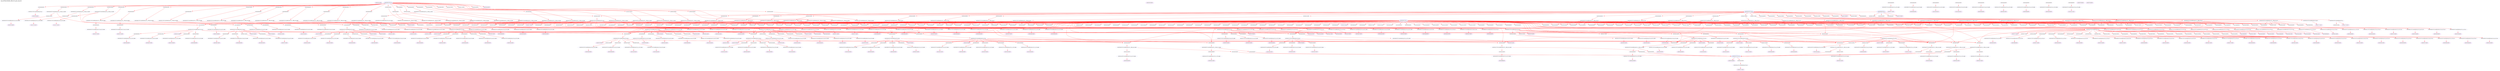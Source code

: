 digraph v3graph {
	graph	[label="obj_dir/VBarrelShifter_8Bit_052_gate_simp.dot",
		 labelloc=t, labeljust=l,
		 //size="7.5,10",
		 rankdir=TB];
	n0	[fontsize=8 label="0x5555564e01a0@TOP", color=purple];
	n1	[fontsize=8 label="0x5555563b0860@TOP", color=purple, style=dotted];
	n2	[fontsize=8 label="0x5555563b0400 TOP->din", color=blue];
	n3	[fontsize=8 label="0x5555563b1760 TOP->BarrelShifter_8Bit__DOT__din", color=blue, style=dotted];
	n4	[fontsize=8 label="0x5555563b0b60@TOP", color=purple, style=dotted];
	n5	[fontsize=8 label="0x5555563b04e0 TOP->shamt", color=blue];
	n6	[fontsize=8 label="0x5555563b1840 TOP->BarrelShifter_8Bit__DOT__shamt", color=blue, style=dotted];
	n7	[fontsize=8 label="0x5555563b0e60@TOP", color=purple, style=dotted];
	n8	[fontsize=8 label="0x5555563b05c0 TOP->lr", color=blue];
	n9	[fontsize=8 label="0x5555563b1920 TOP->BarrelShifter_8Bit__DOT__lr", color=blue, style=dotted];
	n10	[fontsize=8 label="0x5555563b1160@TOP", color=purple, style=dotted];
	n11	[fontsize=8 label="0x5555563b06a0 TOP->al", color=blue];
	n12	[fontsize=8 label="0x5555563b1a00 TOP->BarrelShifter_8Bit__DOT__al", color=blue, style=dotted];
	n13	[fontsize=8 label="0x5555563b1460@TOP", color=purple, style=dotted];
	n14	[fontsize=8 label="0x5555563b0780 TOP->dout", color=blue];
	n15	[fontsize=8 label="0x5555563b1ae0 TOP->BarrelShifter_8Bit__DOT__dout", color=blue, style=dotted];
	n16	[fontsize=8 label="0x5555563b2aa0@TOP", color=purple, style=dotted];
	n17	[fontsize=8 label="0x5555563b30f0 TOP->BarrelShifter_8Bit__DOT____Vcellinp__mc__datain1", color=blue, style=dotted];
	n18	[fontsize=8 label="0x5555563b31d0@TOP", color=purple, style=dotted];
	n19	[fontsize=8 label="0x5555563b3820 TOP->BarrelShifter_8Bit__DOT____Vcellinp__m7a__sel0", color=blue, style=dotted];
	n20	[fontsize=8 label="0x5555563b3900@TOP", color=purple, style=dotted];
	n21	[fontsize=8 label="0x5555563b3f50 TOP->BarrelShifter_8Bit__DOT____Vcellinp__m7a__datain3", color=blue, style=dotted];
	n22	[fontsize=8 label="0x5555563b4030@TOP", color=purple, style=dotted];
	n23	[fontsize=8 label="0x5555563b4680 TOP->BarrelShifter_8Bit__DOT____Vcellinp__m7a__datain2", color=blue, style=dotted];
	n24	[fontsize=8 label="0x5555563b4760@TOP", color=purple, style=dotted];
	n25	[fontsize=8 label="0x5555563b4db0 TOP->BarrelShifter_8Bit__DOT____Vcellinp__m7a__datain0", color=blue, style=dotted];
	n26	[fontsize=8 label="0x5555563b4e90@TOP", color=purple, style=dotted];
	n27	[fontsize=8 label="0x5555563b54e0 TOP->BarrelShifter_8Bit__DOT____Vcellinp__m6a__sel0", color=blue, style=dotted];
	n28	[fontsize=8 label="0x5555563b55c0@TOP", color=purple, style=dotted];
	n29	[fontsize=8 label="0x5555563b5c10 TOP->BarrelShifter_8Bit__DOT____Vcellinp__m6a__datain3", color=blue, style=dotted];
	n30	[fontsize=8 label="0x5555563b5cf0@TOP", color=purple, style=dotted];
	n31	[fontsize=8 label="0x5555563b6340 TOP->BarrelShifter_8Bit__DOT____Vcellinp__m6a__datain2", color=blue, style=dotted];
	n32	[fontsize=8 label="0x5555563b6420@TOP", color=purple, style=dotted];
	n33	[fontsize=8 label="0x5555563b6a70 TOP->BarrelShifter_8Bit__DOT____Vcellinp__m6a__datain1", color=blue, style=dotted];
	n34	[fontsize=8 label="0x5555563b6b50@TOP", color=purple, style=dotted];
	n35	[fontsize=8 label="0x5555563b71a0 TOP->BarrelShifter_8Bit__DOT____Vcellinp__m6a__datain0", color=blue, style=dotted];
	n36	[fontsize=8 label="0x5555563b7280@TOP", color=purple, style=dotted];
	n37	[fontsize=8 label="0x5555563b78d0 TOP->BarrelShifter_8Bit__DOT____Vcellinp__m5a__sel0", color=blue, style=dotted];
	n38	[fontsize=8 label="0x5555563b79b0@TOP", color=purple, style=dotted];
	n39	[fontsize=8 label="0x5555563b8000 TOP->BarrelShifter_8Bit__DOT____Vcellinp__m5a__datain3", color=blue, style=dotted];
	n40	[fontsize=8 label="0x5555563b80e0@TOP", color=purple, style=dotted];
	n41	[fontsize=8 label="0x5555563b8730 TOP->BarrelShifter_8Bit__DOT____Vcellinp__m5a__datain2", color=blue, style=dotted];
	n42	[fontsize=8 label="0x5555563b8810@TOP", color=purple, style=dotted];
	n43	[fontsize=8 label="0x5555563b8e60 TOP->BarrelShifter_8Bit__DOT____Vcellinp__m5a__datain1", color=blue, style=dotted];
	n44	[fontsize=8 label="0x5555563b8f40@TOP", color=purple, style=dotted];
	n45	[fontsize=8 label="0x5555563b9590 TOP->BarrelShifter_8Bit__DOT____Vcellinp__m5a__datain0", color=blue, style=dotted];
	n46	[fontsize=8 label="0x5555563b9670@TOP", color=purple, style=dotted];
	n47	[fontsize=8 label="0x5555563b9cc0 TOP->BarrelShifter_8Bit__DOT____Vcellinp__m4a__sel0", color=blue, style=dotted];
	n48	[fontsize=8 label="0x5555563b9da0@TOP", color=purple, style=dotted];
	n49	[fontsize=8 label="0x5555563ba3f0 TOP->BarrelShifter_8Bit__DOT____Vcellinp__m4a__datain3", color=blue, style=dotted];
	n50	[fontsize=8 label="0x5555563ba4d0@TOP", color=purple, style=dotted];
	n51	[fontsize=8 label="0x5555563bab20 TOP->BarrelShifter_8Bit__DOT____Vcellinp__m4a__datain2", color=blue, style=dotted];
	n52	[fontsize=8 label="0x5555563bac00@TOP", color=purple, style=dotted];
	n53	[fontsize=8 label="0x5555563bb250 TOP->BarrelShifter_8Bit__DOT____Vcellinp__m4a__datain1", color=blue, style=dotted];
	n54	[fontsize=8 label="0x5555563bb330@TOP", color=purple, style=dotted];
	n55	[fontsize=8 label="0x5555563bb980 TOP->BarrelShifter_8Bit__DOT____Vcellinp__m4a__datain0", color=blue, style=dotted];
	n56	[fontsize=8 label="0x5555563bba60@TOP", color=purple, style=dotted];
	n57	[fontsize=8 label="0x5555563bc0b0 TOP->BarrelShifter_8Bit__DOT____Vcellinp__m3a__sel0", color=blue, style=dotted];
	n58	[fontsize=8 label="0x5555563bc190@TOP", color=purple, style=dotted];
	n59	[fontsize=8 label="0x5555563bc7e0 TOP->BarrelShifter_8Bit__DOT____Vcellinp__m3a__datain3", color=blue, style=dotted];
	n60	[fontsize=8 label="0x5555563bc8c0@TOP", color=purple, style=dotted];
	n61	[fontsize=8 label="0x5555563bcf10 TOP->BarrelShifter_8Bit__DOT____Vcellinp__m3a__datain2", color=blue, style=dotted];
	n62	[fontsize=8 label="0x5555563bcff0@TOP", color=purple, style=dotted];
	n63	[fontsize=8 label="0x5555563bd640 TOP->BarrelShifter_8Bit__DOT____Vcellinp__m3a__datain1", color=blue, style=dotted];
	n64	[fontsize=8 label="0x5555563bd720@TOP", color=purple, style=dotted];
	n65	[fontsize=8 label="0x5555563bdd70 TOP->BarrelShifter_8Bit__DOT____Vcellinp__m3a__datain0", color=blue, style=dotted];
	n66	[fontsize=8 label="0x5555563bde50@TOP", color=purple, style=dotted];
	n67	[fontsize=8 label="0x5555563be4a0 TOP->BarrelShifter_8Bit__DOT____Vcellinp__m2a__sel0", color=blue, style=dotted];
	n68	[fontsize=8 label="0x5555563be580@TOP", color=purple, style=dotted];
	n69	[fontsize=8 label="0x5555563bebd0 TOP->BarrelShifter_8Bit__DOT____Vcellinp__m2a__datain3", color=blue, style=dotted];
	n70	[fontsize=8 label="0x5555563becb0@TOP", color=purple, style=dotted];
	n71	[fontsize=8 label="0x5555563bf300 TOP->BarrelShifter_8Bit__DOT____Vcellinp__m2a__datain2", color=blue, style=dotted];
	n72	[fontsize=8 label="0x5555563bf3e0@TOP", color=purple, style=dotted];
	n73	[fontsize=8 label="0x5555563bfa30 TOP->BarrelShifter_8Bit__DOT____Vcellinp__m2a__datain1", color=blue, style=dotted];
	n74	[fontsize=8 label="0x5555563bfb10@TOP", color=purple, style=dotted];
	n75	[fontsize=8 label="0x5555563c0160 TOP->BarrelShifter_8Bit__DOT____Vcellinp__m2a__datain0", color=blue, style=dotted];
	n76	[fontsize=8 label="0x5555563c0240@TOP", color=purple, style=dotted];
	n77	[fontsize=8 label="0x5555563c0890 TOP->BarrelShifter_8Bit__DOT____Vcellinp__m1a__sel0", color=blue, style=dotted];
	n78	[fontsize=8 label="0x5555563c0970@TOP", color=purple, style=dotted];
	n79	[fontsize=8 label="0x5555563c0fc0 TOP->BarrelShifter_8Bit__DOT____Vcellinp__m1a__datain3", color=blue, style=dotted];
	n80	[fontsize=8 label="0x5555563c10a0@TOP", color=purple, style=dotted];
	n81	[fontsize=8 label="0x5555563c16f0 TOP->BarrelShifter_8Bit__DOT____Vcellinp__m1a__datain2", color=blue, style=dotted];
	n82	[fontsize=8 label="0x5555563c17d0@TOP", color=purple, style=dotted];
	n83	[fontsize=8 label="0x5555563c1e20 TOP->BarrelShifter_8Bit__DOT____Vcellinp__m1a__datain1", color=blue, style=dotted];
	n84	[fontsize=8 label="0x5555563c1f00@TOP", color=purple, style=dotted];
	n85	[fontsize=8 label="0x5555563c2550 TOP->BarrelShifter_8Bit__DOT____Vcellinp__m1a__datain0", color=blue, style=dotted];
	n86	[fontsize=8 label="0x5555563c2630@TOP", color=purple, style=dotted];
	n87	[fontsize=8 label="0x5555563c2c80 TOP->BarrelShifter_8Bit__DOT____Vcellinp__m0a__sel0", color=blue, style=dotted];
	n88	[fontsize=8 label="0x5555563c2d60@TOP", color=purple, style=dotted];
	n89	[fontsize=8 label="0x5555563c33b0 TOP->BarrelShifter_8Bit__DOT____Vcellinp__m0a__datain2", color=blue, style=dotted];
	n90	[fontsize=8 label="0x5555563c3490@TOP", color=purple, style=dotted];
	n91	[fontsize=8 label="0x5555563c3ae0 TOP->BarrelShifter_8Bit__DOT____Vcellinp__m0a__datain1", color=blue, style=dotted];
	n92	[fontsize=8 label="0x5555563c3bc0@TOP", color=purple, style=dotted];
	n93	[fontsize=8 label="0x5555563c4210 TOP->BarrelShifter_8Bit__DOT____Vcellinp__m0a__datain0", color=blue, style=dotted];
	n94	[fontsize=8 label="0x5555563c42f0@TOP", color=purple, style=dotted];
	n95	[fontsize=8 label="0x5555563c4940 TOP->BarrelShifter_8Bit__DOT____Vcellinp__m7b__sel0", color=blue, style=dotted];
	n96	[fontsize=8 label="0x5555563c4a20@TOP", color=purple, style=dotted];
	n97	[fontsize=8 label="0x5555563c5070 TOP->BarrelShifter_8Bit__DOT____Vcellinp__m6b__sel0", color=blue, style=dotted];
	n98	[fontsize=8 label="0x5555563c5150@TOP", color=purple, style=dotted];
	n99	[fontsize=8 label="0x5555563c57a0 TOP->BarrelShifter_8Bit__DOT____Vcellinp__m5b__sel0", color=blue, style=dotted];
	n100	[fontsize=8 label="0x5555563c5880@TOP", color=purple, style=dotted];
	n101	[fontsize=8 label="0x5555563c5ed0 TOP->BarrelShifter_8Bit__DOT____Vcellinp__m4b__sel0", color=blue, style=dotted];
	n102	[fontsize=8 label="0x5555563c5fb0@TOP", color=purple, style=dotted];
	n103	[fontsize=8 label="0x5555563c6600 TOP->BarrelShifter_8Bit__DOT____Vcellinp__m3b__sel0", color=blue, style=dotted];
	n104	[fontsize=8 label="0x5555563c66e0@TOP", color=purple, style=dotted];
	n105	[fontsize=8 label="0x5555563c6d30 TOP->BarrelShifter_8Bit__DOT____Vcellinp__m2b__sel0", color=blue, style=dotted];
	n106	[fontsize=8 label="0x5555563c6e10@TOP", color=purple, style=dotted];
	n107	[fontsize=8 label="0x5555563c7460 TOP->BarrelShifter_8Bit__DOT____Vcellinp__m1b__sel0", color=blue, style=dotted];
	n108	[fontsize=8 label="0x5555563c7540@TOP", color=purple, style=dotted];
	n109	[fontsize=8 label="0x5555563c7b90 TOP->BarrelShifter_8Bit__DOT____Vcellinp__m0b__sel0", color=blue, style=dotted];
	n110	[fontsize=8 label="0x5555563c7c70@TOP", color=purple, style=dotted];
	n111	[fontsize=8 label="0x5555563c82c0 TOP->BarrelShifter_8Bit__DOT____Vcellinp__m7c__sel0", color=blue, style=dotted];
	n112	[fontsize=8 label="0x5555563c83a0@TOP", color=purple, style=dotted];
	n113	[fontsize=8 label="0x5555563c89f0 TOP->BarrelShifter_8Bit__DOT____Vcellout__m7c__dataout", color=blue, style=dotted];
	n114	[fontsize=8 label="0x5555563c8ad0@TOP", color=purple, style=dotted];
	n115	[fontsize=8 label="0x5555563c9120 TOP->BarrelShifter_8Bit__DOT____Vcellinp__m6c__sel0", color=blue, style=dotted];
	n116	[fontsize=8 label="0x5555563c9200@TOP", color=purple, style=dotted];
	n117	[fontsize=8 label="0x5555563c9850 TOP->BarrelShifter_8Bit__DOT____Vcellout__m6c__dataout", color=blue, style=dotted];
	n118	[fontsize=8 label="0x5555563c9930@TOP", color=purple, style=dotted];
	n119	[fontsize=8 label="0x5555563c9f80 TOP->BarrelShifter_8Bit__DOT____Vcellinp__m5c__sel0", color=blue, style=dotted];
	n120	[fontsize=8 label="0x5555563ca060@TOP", color=purple, style=dotted];
	n121	[fontsize=8 label="0x5555563ca6b0 TOP->BarrelShifter_8Bit__DOT____Vcellout__m5c__dataout", color=blue, style=dotted];
	n122	[fontsize=8 label="0x5555563ca790@TOP", color=purple, style=dotted];
	n123	[fontsize=8 label="0x5555563cade0 TOP->BarrelShifter_8Bit__DOT____Vcellinp__m4c__sel0", color=blue, style=dotted];
	n124	[fontsize=8 label="0x5555563caec0@TOP", color=purple, style=dotted];
	n125	[fontsize=8 label="0x5555563cb510 TOP->BarrelShifter_8Bit__DOT____Vcellout__m4c__dataout", color=blue, style=dotted];
	n126	[fontsize=8 label="0x5555563cb5f0@TOP", color=purple, style=dotted];
	n127	[fontsize=8 label="0x5555563cbc40 TOP->BarrelShifter_8Bit__DOT____Vcellinp__m3c__sel0", color=blue, style=dotted];
	n128	[fontsize=8 label="0x5555563cbd20@TOP", color=purple, style=dotted];
	n129	[fontsize=8 label="0x5555563cc370 TOP->BarrelShifter_8Bit__DOT____Vcellout__m3c__dataout", color=blue, style=dotted];
	n130	[fontsize=8 label="0x5555563cc450@TOP", color=purple, style=dotted];
	n131	[fontsize=8 label="0x5555563ccaa0 TOP->BarrelShifter_8Bit__DOT____Vcellinp__m2c__sel0", color=blue, style=dotted];
	n132	[fontsize=8 label="0x5555563ccb80@TOP", color=purple, style=dotted];
	n133	[fontsize=8 label="0x5555563cd1d0 TOP->BarrelShifter_8Bit__DOT____Vcellout__m2c__dataout", color=blue, style=dotted];
	n134	[fontsize=8 label="0x5555563cd2b0@TOP", color=purple, style=dotted];
	n135	[fontsize=8 label="0x5555563cd900 TOP->BarrelShifter_8Bit__DOT____Vcellinp__m1c__sel0", color=blue, style=dotted];
	n136	[fontsize=8 label="0x5555563cd9e0@TOP", color=purple, style=dotted];
	n137	[fontsize=8 label="0x5555563ce030 TOP->BarrelShifter_8Bit__DOT____Vcellout__m1c__dataout", color=blue, style=dotted];
	n138	[fontsize=8 label="0x5555563ce110@TOP", color=purple, style=dotted];
	n139	[fontsize=8 label="0x5555563ce760 TOP->BarrelShifter_8Bit__DOT____Vcellinp__m0c__sel0", color=blue, style=dotted];
	n140	[fontsize=8 label="0x5555563ce840@TOP", color=purple, style=dotted];
	n141	[fontsize=8 label="0x5555563cee90 TOP->BarrelShifter_8Bit__DOT____Vcellout__m0c__dataout", color=blue, style=dotted];
	n142	[fontsize=8 label="0x5555563cef70@TOP", color=purple, style=dotted];
	n143	[fontsize=8 label="0x5555563cf950 TOP->BarrelShifter_8Bit__DOT__mc__DOT__datain1", color=blue, style=dotted];
	n144	[fontsize=8 label="0x5555563cf270@TOP", color=purple, style=dotted];
	n145	[fontsize=8 label="0x5555563cfa30 TOP->BarrelShifter_8Bit__DOT__mc__DOT__sel", color=blue, style=dotted];
	n146	[fontsize=8 label="0x5555563cf570@TOP", color=purple, style=dotted];
	n147	[fontsize=8 label="0x5555563b1bc0 TOP->BarrelShifter_8Bit__DOT__mc_out", color=blue, style=dotted];
	n148	[fontsize=8 label="0x5555563cfb10 TOP->BarrelShifter_8Bit__DOT__mc__DOT__dataout", color=blue, style=dotted];
	n149	[fontsize=8 label="0x5555564e2c60@TOP", color=purple, style=dotted];
	n150	[fontsize=8 label="0x5555564dfe40@TOP", color=purple, style=dotted];
	n151	[fontsize=8 label="0x5555564e0410@TOP", color=purple, style=dotted];
	n152	[fontsize=8 label="0x5555563d0c20@TOP", color=purple, style=dotted];
	n153	[fontsize=8 label="0x5555563d2120 TOP->BarrelShifter_8Bit__DOT__m7a__DOT__datain0", color=blue, style=dotted];
	n154	[fontsize=8 label="0x5555563d0f20@TOP", color=purple, style=dotted];
	n155	[fontsize=8 label="0x5555563d2200 TOP->BarrelShifter_8Bit__DOT__m7a__DOT__datain1", color=blue, style=dotted];
	n156	[fontsize=8 label="0x5555563d1220@TOP", color=purple, style=dotted];
	n157	[fontsize=8 label="0x5555563d22e0 TOP->BarrelShifter_8Bit__DOT__m7a__DOT__datain2", color=blue, style=dotted];
	n158	[fontsize=8 label="0x5555563d1520@TOP", color=purple, style=dotted];
	n159	[fontsize=8 label="0x5555563d23c0 TOP->BarrelShifter_8Bit__DOT__m7a__DOT__datain3", color=blue, style=dotted];
	n160	[fontsize=8 label="0x5555563d1820@TOP", color=purple, style=dotted];
	n161	[fontsize=8 label="0x5555563d24a0 TOP->BarrelShifter_8Bit__DOT__m7a__DOT__sel0", color=blue, style=dotted];
	n162	[fontsize=8 label="0x5555563d1b20@TOP", color=purple, style=dotted];
	n163	[fontsize=8 label="0x5555563d2580 TOP->BarrelShifter_8Bit__DOT__m7a__DOT__sel1", color=blue, style=dotted];
	n164	[fontsize=8 label="0x5555563d1e20@TOP", color=purple, style=dotted];
	n165	[fontsize=8 label="0x5555563b1ca0 TOP->BarrelShifter_8Bit__DOT__m7a_out", color=blue, style=dotted];
	n166	[fontsize=8 label="0x5555563d2660 TOP->BarrelShifter_8Bit__DOT__m7a__DOT__dataout", color=blue, style=dotted];
	n167	[fontsize=8 label="0x5555564e4e30@TOP", color=purple, style=dotted];
	n168	[fontsize=8 label="0x5555564e4cb0@TOP", color=purple, style=dotted];
	n169	[fontsize=8 label="0x5555564e4b30@TOP", color=purple, style=dotted];
	n170	[fontsize=8 label="0x5555564e49b0@TOP", color=purple, style=dotted];
	n171	[fontsize=8 label="0x5555564e4830@TOP", color=purple, style=dotted];
	n172	[fontsize=8 label="0x5555564e46b0@TOP", color=purple, style=dotted];
	n173	[fontsize=8 label="0x5555564e4530@TOP", color=purple, style=dotted];
	n174	[fontsize=8 label="0x5555563d4c90@TOP", color=purple, style=dotted];
	n175	[fontsize=8 label="0x5555563d6190 TOP->BarrelShifter_8Bit__DOT__m6a__DOT__datain0", color=blue, style=dotted];
	n176	[fontsize=8 label="0x5555563d4f90@TOP", color=purple, style=dotted];
	n177	[fontsize=8 label="0x5555563d6270 TOP->BarrelShifter_8Bit__DOT__m6a__DOT__datain1", color=blue, style=dotted];
	n178	[fontsize=8 label="0x5555563d5290@TOP", color=purple, style=dotted];
	n179	[fontsize=8 label="0x5555563d6350 TOP->BarrelShifter_8Bit__DOT__m6a__DOT__datain2", color=blue, style=dotted];
	n180	[fontsize=8 label="0x5555563d5590@TOP", color=purple, style=dotted];
	n181	[fontsize=8 label="0x5555563d6430 TOP->BarrelShifter_8Bit__DOT__m6a__DOT__datain3", color=blue, style=dotted];
	n182	[fontsize=8 label="0x5555563d5890@TOP", color=purple, style=dotted];
	n183	[fontsize=8 label="0x5555563d6510 TOP->BarrelShifter_8Bit__DOT__m6a__DOT__sel0", color=blue, style=dotted];
	n184	[fontsize=8 label="0x5555563d5b90@TOP", color=purple, style=dotted];
	n185	[fontsize=8 label="0x5555563d65f0 TOP->BarrelShifter_8Bit__DOT__m6a__DOT__sel1", color=blue, style=dotted];
	n186	[fontsize=8 label="0x5555563d5e90@TOP", color=purple, style=dotted];
	n187	[fontsize=8 label="0x5555563b1d80 TOP->BarrelShifter_8Bit__DOT__m6a_out", color=blue, style=dotted];
	n188	[fontsize=8 label="0x5555563d66d0 TOP->BarrelShifter_8Bit__DOT__m6a__DOT__dataout", color=blue, style=dotted];
	n189	[fontsize=8 label="0x5555564eace0@TOP", color=purple, style=dotted];
	n190	[fontsize=8 label="0x5555564eab60@TOP", color=purple, style=dotted];
	n191	[fontsize=8 label="0x5555564ea9e0@TOP", color=purple, style=dotted];
	n192	[fontsize=8 label="0x5555564ea860@TOP", color=purple, style=dotted];
	n193	[fontsize=8 label="0x5555564ea6e0@TOP", color=purple, style=dotted];
	n194	[fontsize=8 label="0x5555564ea560@TOP", color=purple, style=dotted];
	n195	[fontsize=8 label="0x5555564ea3e0@TOP", color=purple, style=dotted];
	n196	[fontsize=8 label="0x5555563d8d00@TOP", color=purple, style=dotted];
	n197	[fontsize=8 label="0x5555563da200 TOP->BarrelShifter_8Bit__DOT__m5a__DOT__datain0", color=blue, style=dotted];
	n198	[fontsize=8 label="0x5555563d9000@TOP", color=purple, style=dotted];
	n199	[fontsize=8 label="0x5555563da2e0 TOP->BarrelShifter_8Bit__DOT__m5a__DOT__datain1", color=blue, style=dotted];
	n200	[fontsize=8 label="0x5555563d9300@TOP", color=purple, style=dotted];
	n201	[fontsize=8 label="0x5555563da3c0 TOP->BarrelShifter_8Bit__DOT__m5a__DOT__datain2", color=blue, style=dotted];
	n202	[fontsize=8 label="0x5555563d9600@TOP", color=purple, style=dotted];
	n203	[fontsize=8 label="0x5555563da4a0 TOP->BarrelShifter_8Bit__DOT__m5a__DOT__datain3", color=blue, style=dotted];
	n204	[fontsize=8 label="0x5555563d9900@TOP", color=purple, style=dotted];
	n205	[fontsize=8 label="0x5555563da580 TOP->BarrelShifter_8Bit__DOT__m5a__DOT__sel0", color=blue, style=dotted];
	n206	[fontsize=8 label="0x5555563d9c00@TOP", color=purple, style=dotted];
	n207	[fontsize=8 label="0x5555563da660 TOP->BarrelShifter_8Bit__DOT__m5a__DOT__sel1", color=blue, style=dotted];
	n208	[fontsize=8 label="0x5555563d9f00@TOP", color=purple, style=dotted];
	n209	[fontsize=8 label="0x5555563b1e60 TOP->BarrelShifter_8Bit__DOT__m5a_out", color=blue, style=dotted];
	n210	[fontsize=8 label="0x5555563da740 TOP->BarrelShifter_8Bit__DOT__m5a__DOT__dataout", color=blue, style=dotted];
	n211	[fontsize=8 label="0x5555564f0b90@TOP", color=purple, style=dotted];
	n212	[fontsize=8 label="0x5555564f0a10@TOP", color=purple, style=dotted];
	n213	[fontsize=8 label="0x5555564f0890@TOP", color=purple, style=dotted];
	n214	[fontsize=8 label="0x5555564f0710@TOP", color=purple, style=dotted];
	n215	[fontsize=8 label="0x5555564f0590@TOP", color=purple, style=dotted];
	n216	[fontsize=8 label="0x5555564f0410@TOP", color=purple, style=dotted];
	n217	[fontsize=8 label="0x5555564f0290@TOP", color=purple, style=dotted];
	n218	[fontsize=8 label="0x5555563dcd70@TOP", color=purple, style=dotted];
	n219	[fontsize=8 label="0x5555563de270 TOP->BarrelShifter_8Bit__DOT__m4a__DOT__datain0", color=blue, style=dotted];
	n220	[fontsize=8 label="0x5555563dd070@TOP", color=purple, style=dotted];
	n221	[fontsize=8 label="0x5555563de350 TOP->BarrelShifter_8Bit__DOT__m4a__DOT__datain1", color=blue, style=dotted];
	n222	[fontsize=8 label="0x5555563dd370@TOP", color=purple, style=dotted];
	n223	[fontsize=8 label="0x5555563de430 TOP->BarrelShifter_8Bit__DOT__m4a__DOT__datain2", color=blue, style=dotted];
	n224	[fontsize=8 label="0x5555563dd670@TOP", color=purple, style=dotted];
	n225	[fontsize=8 label="0x5555563de510 TOP->BarrelShifter_8Bit__DOT__m4a__DOT__datain3", color=blue, style=dotted];
	n226	[fontsize=8 label="0x5555563dd970@TOP", color=purple, style=dotted];
	n227	[fontsize=8 label="0x5555563de5f0 TOP->BarrelShifter_8Bit__DOT__m4a__DOT__sel0", color=blue, style=dotted];
	n228	[fontsize=8 label="0x5555563ddc70@TOP", color=purple, style=dotted];
	n229	[fontsize=8 label="0x5555563de6d0 TOP->BarrelShifter_8Bit__DOT__m4a__DOT__sel1", color=blue, style=dotted];
	n230	[fontsize=8 label="0x5555563ddf70@TOP", color=purple, style=dotted];
	n231	[fontsize=8 label="0x5555563b1f40 TOP->BarrelShifter_8Bit__DOT__m4a_out", color=blue, style=dotted];
	n232	[fontsize=8 label="0x5555563de7b0 TOP->BarrelShifter_8Bit__DOT__m4a__DOT__dataout", color=blue, style=dotted];
	n233	[fontsize=8 label="0x5555564f6a40@TOP", color=purple, style=dotted];
	n234	[fontsize=8 label="0x5555564f68c0@TOP", color=purple, style=dotted];
	n235	[fontsize=8 label="0x5555564f6740@TOP", color=purple, style=dotted];
	n236	[fontsize=8 label="0x5555564f65c0@TOP", color=purple, style=dotted];
	n237	[fontsize=8 label="0x5555564f6440@TOP", color=purple, style=dotted];
	n238	[fontsize=8 label="0x5555564f62c0@TOP", color=purple, style=dotted];
	n239	[fontsize=8 label="0x5555564f6140@TOP", color=purple, style=dotted];
	n240	[fontsize=8 label="0x5555563e0de0@TOP", color=purple, style=dotted];
	n241	[fontsize=8 label="0x5555563e22e0 TOP->BarrelShifter_8Bit__DOT__m3a__DOT__datain0", color=blue, style=dotted];
	n242	[fontsize=8 label="0x5555563e10e0@TOP", color=purple, style=dotted];
	n243	[fontsize=8 label="0x5555563e23c0 TOP->BarrelShifter_8Bit__DOT__m3a__DOT__datain1", color=blue, style=dotted];
	n244	[fontsize=8 label="0x5555563e13e0@TOP", color=purple, style=dotted];
	n245	[fontsize=8 label="0x5555563e24a0 TOP->BarrelShifter_8Bit__DOT__m3a__DOT__datain2", color=blue, style=dotted];
	n246	[fontsize=8 label="0x5555563e16e0@TOP", color=purple, style=dotted];
	n247	[fontsize=8 label="0x5555563e2580 TOP->BarrelShifter_8Bit__DOT__m3a__DOT__datain3", color=blue, style=dotted];
	n248	[fontsize=8 label="0x5555563e19e0@TOP", color=purple, style=dotted];
	n249	[fontsize=8 label="0x5555563e2660 TOP->BarrelShifter_8Bit__DOT__m3a__DOT__sel0", color=blue, style=dotted];
	n250	[fontsize=8 label="0x5555563e1ce0@TOP", color=purple, style=dotted];
	n251	[fontsize=8 label="0x5555563e2740 TOP->BarrelShifter_8Bit__DOT__m3a__DOT__sel1", color=blue, style=dotted];
	n252	[fontsize=8 label="0x5555563e1fe0@TOP", color=purple, style=dotted];
	n253	[fontsize=8 label="0x5555563b2020 TOP->BarrelShifter_8Bit__DOT__m3a_out", color=blue, style=dotted];
	n254	[fontsize=8 label="0x5555563e2820 TOP->BarrelShifter_8Bit__DOT__m3a__DOT__dataout", color=blue, style=dotted];
	n255	[fontsize=8 label="0x5555564fc8f0@TOP", color=purple, style=dotted];
	n256	[fontsize=8 label="0x5555564fc770@TOP", color=purple, style=dotted];
	n257	[fontsize=8 label="0x5555564fc5f0@TOP", color=purple, style=dotted];
	n258	[fontsize=8 label="0x5555564fc470@TOP", color=purple, style=dotted];
	n259	[fontsize=8 label="0x5555564fc2f0@TOP", color=purple, style=dotted];
	n260	[fontsize=8 label="0x5555564fc170@TOP", color=purple, style=dotted];
	n261	[fontsize=8 label="0x5555564fbff0@TOP", color=purple, style=dotted];
	n262	[fontsize=8 label="0x5555563e4ed0@TOP", color=purple, style=dotted];
	n263	[fontsize=8 label="0x5555563e68f0 TOP->BarrelShifter_8Bit__DOT__m2a__DOT__datain0", color=blue, style=dotted];
	n264	[fontsize=8 label="0x5555563e5290@TOP", color=purple, style=dotted];
	n265	[fontsize=8 label="0x5555563e6a50 TOP->BarrelShifter_8Bit__DOT__m2a__DOT__datain1", color=blue, style=dotted];
	n266	[fontsize=8 label="0x5555563e5650@TOP", color=purple, style=dotted];
	n267	[fontsize=8 label="0x5555563e6b70 TOP->BarrelShifter_8Bit__DOT__m2a__DOT__datain2", color=blue, style=dotted];
	n268	[fontsize=8 label="0x5555563e5a10@TOP", color=purple, style=dotted];
	n269	[fontsize=8 label="0x5555563e6c90 TOP->BarrelShifter_8Bit__DOT__m2a__DOT__datain3", color=blue, style=dotted];
	n270	[fontsize=8 label="0x5555563e5dd0@TOP", color=purple, style=dotted];
	n271	[fontsize=8 label="0x5555563e6db0 TOP->BarrelShifter_8Bit__DOT__m2a__DOT__sel0", color=blue, style=dotted];
	n272	[fontsize=8 label="0x5555563e6190@TOP", color=purple, style=dotted];
	n273	[fontsize=8 label="0x5555563e6f00 TOP->BarrelShifter_8Bit__DOT__m2a__DOT__sel1", color=blue, style=dotted];
	n274	[fontsize=8 label="0x5555563e6540@TOP", color=purple, style=dotted];
	n275	[fontsize=8 label="0x5555563b2100 TOP->BarrelShifter_8Bit__DOT__m2a_out", color=blue, style=dotted];
	n276	[fontsize=8 label="0x5555563e7020 TOP->BarrelShifter_8Bit__DOT__m2a__DOT__dataout", color=blue, style=dotted];
	n277	[fontsize=8 label="0x5555565027a0@TOP", color=purple, style=dotted];
	n278	[fontsize=8 label="0x555556502620@TOP", color=purple, style=dotted];
	n279	[fontsize=8 label="0x5555565024a0@TOP", color=purple, style=dotted];
	n280	[fontsize=8 label="0x555556502320@TOP", color=purple, style=dotted];
	n281	[fontsize=8 label="0x5555565021a0@TOP", color=purple, style=dotted];
	n282	[fontsize=8 label="0x555556502020@TOP", color=purple, style=dotted];
	n283	[fontsize=8 label="0x555556501ea0@TOP", color=purple, style=dotted];
	n284	[fontsize=8 label="0x5555563e9be0@TOP", color=purple, style=dotted];
	n285	[fontsize=8 label="0x5555563eb600 TOP->BarrelShifter_8Bit__DOT__m1a__DOT__datain0", color=blue, style=dotted];
	n286	[fontsize=8 label="0x5555563e9fa0@TOP", color=purple, style=dotted];
	n287	[fontsize=8 label="0x5555563eb760 TOP->BarrelShifter_8Bit__DOT__m1a__DOT__datain1", color=blue, style=dotted];
	n288	[fontsize=8 label="0x5555563ea360@TOP", color=purple, style=dotted];
	n289	[fontsize=8 label="0x5555563eb880 TOP->BarrelShifter_8Bit__DOT__m1a__DOT__datain2", color=blue, style=dotted];
	n290	[fontsize=8 label="0x5555563ea720@TOP", color=purple, style=dotted];
	n291	[fontsize=8 label="0x5555563eb9a0 TOP->BarrelShifter_8Bit__DOT__m1a__DOT__datain3", color=blue, style=dotted];
	n292	[fontsize=8 label="0x5555563eaae0@TOP", color=purple, style=dotted];
	n293	[fontsize=8 label="0x5555563ebac0 TOP->BarrelShifter_8Bit__DOT__m1a__DOT__sel0", color=blue, style=dotted];
	n294	[fontsize=8 label="0x5555563eaea0@TOP", color=purple, style=dotted];
	n295	[fontsize=8 label="0x5555563ebc10 TOP->BarrelShifter_8Bit__DOT__m1a__DOT__sel1", color=blue, style=dotted];
	n296	[fontsize=8 label="0x5555563eb250@TOP", color=purple, style=dotted];
	n297	[fontsize=8 label="0x5555563b21e0 TOP->BarrelShifter_8Bit__DOT__m1a_out", color=blue, style=dotted];
	n298	[fontsize=8 label="0x5555563ebd30 TOP->BarrelShifter_8Bit__DOT__m1a__DOT__dataout", color=blue, style=dotted];
	n299	[fontsize=8 label="0x555556508650@TOP", color=purple, style=dotted];
	n300	[fontsize=8 label="0x5555565084d0@TOP", color=purple, style=dotted];
	n301	[fontsize=8 label="0x555556508350@TOP", color=purple, style=dotted];
	n302	[fontsize=8 label="0x5555565081d0@TOP", color=purple, style=dotted];
	n303	[fontsize=8 label="0x555556508050@TOP", color=purple, style=dotted];
	n304	[fontsize=8 label="0x555556507ed0@TOP", color=purple, style=dotted];
	n305	[fontsize=8 label="0x555556507d50@TOP", color=purple, style=dotted];
	n306	[fontsize=8 label="0x5555563ee3a0@TOP", color=purple, style=dotted];
	n307	[fontsize=8 label="0x5555563ef5a0 TOP->BarrelShifter_8Bit__DOT__m0a__DOT__datain0", color=blue, style=dotted];
	n308	[fontsize=8 label="0x5555563ee6a0@TOP", color=purple, style=dotted];
	n309	[fontsize=8 label="0x5555563ef680 TOP->BarrelShifter_8Bit__DOT__m0a__DOT__datain1", color=blue, style=dotted];
	n310	[fontsize=8 label="0x5555563ee9a0@TOP", color=purple, style=dotted];
	n311	[fontsize=8 label="0x5555563ef7e0 TOP->BarrelShifter_8Bit__DOT__m0a__DOT__datain2", color=blue, style=dotted];
	n312	[fontsize=8 label="0x5555563eeca0@TOP", color=purple, style=dotted];
	n313	[fontsize=8 label="0x5555563efa20 TOP->BarrelShifter_8Bit__DOT__m0a__DOT__sel0", color=blue, style=dotted];
	n314	[fontsize=8 label="0x5555563eefa0@TOP", color=purple, style=dotted];
	n315	[fontsize=8 label="0x5555563efb70 TOP->BarrelShifter_8Bit__DOT__m0a__DOT__sel1", color=blue, style=dotted];
	n316	[fontsize=8 label="0x5555563ef2a0@TOP", color=purple, style=dotted];
	n317	[fontsize=8 label="0x5555563b22c0 TOP->BarrelShifter_8Bit__DOT__m0a_out", color=blue, style=dotted];
	n318	[fontsize=8 label="0x5555563efc90 TOP->BarrelShifter_8Bit__DOT__m0a__DOT__dataout", color=blue, style=dotted];
	n319	[fontsize=8 label="0x55555650e500@TOP", color=purple, style=dotted];
	n320	[fontsize=8 label="0x55555650e380@TOP", color=purple, style=dotted];
	n321	[fontsize=8 label="0x55555650e200@TOP", color=purple, style=dotted];
	n322	[fontsize=8 label="0x55555650e080@TOP", color=purple, style=dotted];
	n323	[fontsize=8 label="0x55555650df00@TOP", color=purple, style=dotted];
	n324	[fontsize=8 label="0x55555650dd80@TOP", color=purple, style=dotted];
	n325	[fontsize=8 label="0x55555650dc00@TOP", color=purple, style=dotted];
	n326	[fontsize=8 label="0x5555563f27f0@TOP", color=purple, style=dotted];
	n327	[fontsize=8 label="0x5555563f41d0 TOP->BarrelShifter_8Bit__DOT__m7b__DOT__datain0", color=blue, style=dotted];
	n328	[fontsize=8 label="0x5555563f2ba0@TOP", color=purple, style=dotted];
	n329	[fontsize=8 label="0x5555563f4330 TOP->BarrelShifter_8Bit__DOT__m7b__DOT__datain1", color=blue, style=dotted];
	n330	[fontsize=8 label="0x5555563f2f50@TOP", color=purple, style=dotted];
	n331	[fontsize=8 label="0x5555563f4450 TOP->BarrelShifter_8Bit__DOT__m7b__DOT__datain2", color=blue, style=dotted];
	n332	[fontsize=8 label="0x5555563f3300@TOP", color=purple, style=dotted];
	n333	[fontsize=8 label="0x5555563f4570 TOP->BarrelShifter_8Bit__DOT__m7b__DOT__datain3", color=blue, style=dotted];
	n334	[fontsize=8 label="0x5555563f36b0@TOP", color=purple, style=dotted];
	n335	[fontsize=8 label="0x5555563f4690 TOP->BarrelShifter_8Bit__DOT__m7b__DOT__sel0", color=blue, style=dotted];
	n336	[fontsize=8 label="0x5555563f3a70@TOP", color=purple, style=dotted];
	n337	[fontsize=8 label="0x5555563f47e0 TOP->BarrelShifter_8Bit__DOT__m7b__DOT__sel1", color=blue, style=dotted];
	n338	[fontsize=8 label="0x5555563f3e20@TOP", color=purple, style=dotted];
	n339	[fontsize=8 label="0x5555563b23a0 TOP->BarrelShifter_8Bit__DOT__m7b_out", color=blue, style=dotted];
	n340	[fontsize=8 label="0x5555563f4900 TOP->BarrelShifter_8Bit__DOT__m7b__DOT__dataout", color=blue, style=dotted];
	n341	[fontsize=8 label="0x5555565143d0@TOP", color=purple, style=dotted];
	n342	[fontsize=8 label="0x555556514250@TOP", color=purple, style=dotted];
	n343	[fontsize=8 label="0x5555565140d0@TOP", color=purple, style=dotted];
	n344	[fontsize=8 label="0x555556513f50@TOP", color=purple, style=dotted];
	n345	[fontsize=8 label="0x555556513dd0@TOP", color=purple, style=dotted];
	n346	[fontsize=8 label="0x555556513c50@TOP", color=purple, style=dotted];
	n347	[fontsize=8 label="0x555556513ad0@TOP", color=purple, style=dotted];
	n348	[fontsize=8 label="0x5555563f7480@TOP", color=purple, style=dotted];
	n349	[fontsize=8 label="0x5555563f8e60 TOP->BarrelShifter_8Bit__DOT__m6b__DOT__datain0", color=blue, style=dotted];
	n350	[fontsize=8 label="0x5555563f7830@TOP", color=purple, style=dotted];
	n351	[fontsize=8 label="0x5555563f8fc0 TOP->BarrelShifter_8Bit__DOT__m6b__DOT__datain1", color=blue, style=dotted];
	n352	[fontsize=8 label="0x5555563f7be0@TOP", color=purple, style=dotted];
	n353	[fontsize=8 label="0x5555563f90e0 TOP->BarrelShifter_8Bit__DOT__m6b__DOT__datain2", color=blue, style=dotted];
	n354	[fontsize=8 label="0x5555563f7f90@TOP", color=purple, style=dotted];
	n355	[fontsize=8 label="0x5555563f9200 TOP->BarrelShifter_8Bit__DOT__m6b__DOT__datain3", color=blue, style=dotted];
	n356	[fontsize=8 label="0x5555563f8340@TOP", color=purple, style=dotted];
	n357	[fontsize=8 label="0x5555563f9320 TOP->BarrelShifter_8Bit__DOT__m6b__DOT__sel0", color=blue, style=dotted];
	n358	[fontsize=8 label="0x5555563f8700@TOP", color=purple, style=dotted];
	n359	[fontsize=8 label="0x5555563f9470 TOP->BarrelShifter_8Bit__DOT__m6b__DOT__sel1", color=blue, style=dotted];
	n360	[fontsize=8 label="0x5555563f8ab0@TOP", color=purple, style=dotted];
	n361	[fontsize=8 label="0x5555563b2480 TOP->BarrelShifter_8Bit__DOT__m6b_out", color=blue, style=dotted];
	n362	[fontsize=8 label="0x5555563f9590 TOP->BarrelShifter_8Bit__DOT__m6b__DOT__dataout", color=blue, style=dotted];
	n363	[fontsize=8 label="0x55555651a280@TOP", color=purple, style=dotted];
	n364	[fontsize=8 label="0x55555651a100@TOP", color=purple, style=dotted];
	n365	[fontsize=8 label="0x555556519f80@TOP", color=purple, style=dotted];
	n366	[fontsize=8 label="0x555556519e00@TOP", color=purple, style=dotted];
	n367	[fontsize=8 label="0x555556519c80@TOP", color=purple, style=dotted];
	n368	[fontsize=8 label="0x555556519b00@TOP", color=purple, style=dotted];
	n369	[fontsize=8 label="0x555556519980@TOP", color=purple, style=dotted];
	n370	[fontsize=8 label="0x5555563fc110@TOP", color=purple, style=dotted];
	n371	[fontsize=8 label="0x5555563fdaf0 TOP->BarrelShifter_8Bit__DOT__m5b__DOT__datain0", color=blue, style=dotted];
	n372	[fontsize=8 label="0x5555563fc4c0@TOP", color=purple, style=dotted];
	n373	[fontsize=8 label="0x5555563fdc50 TOP->BarrelShifter_8Bit__DOT__m5b__DOT__datain1", color=blue, style=dotted];
	n374	[fontsize=8 label="0x5555563fc870@TOP", color=purple, style=dotted];
	n375	[fontsize=8 label="0x5555563fdd70 TOP->BarrelShifter_8Bit__DOT__m5b__DOT__datain2", color=blue, style=dotted];
	n376	[fontsize=8 label="0x5555563fcc20@TOP", color=purple, style=dotted];
	n377	[fontsize=8 label="0x5555563fde90 TOP->BarrelShifter_8Bit__DOT__m5b__DOT__datain3", color=blue, style=dotted];
	n378	[fontsize=8 label="0x5555563fcfd0@TOP", color=purple, style=dotted];
	n379	[fontsize=8 label="0x5555563fdfb0 TOP->BarrelShifter_8Bit__DOT__m5b__DOT__sel0", color=blue, style=dotted];
	n380	[fontsize=8 label="0x5555563fd390@TOP", color=purple, style=dotted];
	n381	[fontsize=8 label="0x5555563fe100 TOP->BarrelShifter_8Bit__DOT__m5b__DOT__sel1", color=blue, style=dotted];
	n382	[fontsize=8 label="0x5555563fd740@TOP", color=purple, style=dotted];
	n383	[fontsize=8 label="0x5555563b2560 TOP->BarrelShifter_8Bit__DOT__m5b_out", color=blue, style=dotted];
	n384	[fontsize=8 label="0x5555563fe220 TOP->BarrelShifter_8Bit__DOT__m5b__DOT__dataout", color=blue, style=dotted];
	n385	[fontsize=8 label="0x555556520130@TOP", color=purple, style=dotted];
	n386	[fontsize=8 label="0x55555651ffb0@TOP", color=purple, style=dotted];
	n387	[fontsize=8 label="0x55555651fe30@TOP", color=purple, style=dotted];
	n388	[fontsize=8 label="0x55555651fcb0@TOP", color=purple, style=dotted];
	n389	[fontsize=8 label="0x55555651fb30@TOP", color=purple, style=dotted];
	n390	[fontsize=8 label="0x55555651f9b0@TOP", color=purple, style=dotted];
	n391	[fontsize=8 label="0x55555651f830@TOP", color=purple, style=dotted];
	n392	[fontsize=8 label="0x555556400da0@TOP", color=purple, style=dotted];
	n393	[fontsize=8 label="0x555556402780 TOP->BarrelShifter_8Bit__DOT__m4b__DOT__datain0", color=blue, style=dotted];
	n394	[fontsize=8 label="0x555556401150@TOP", color=purple, style=dotted];
	n395	[fontsize=8 label="0x5555564028e0 TOP->BarrelShifter_8Bit__DOT__m4b__DOT__datain1", color=blue, style=dotted];
	n396	[fontsize=8 label="0x555556401500@TOP", color=purple, style=dotted];
	n397	[fontsize=8 label="0x555556402a00 TOP->BarrelShifter_8Bit__DOT__m4b__DOT__datain2", color=blue, style=dotted];
	n398	[fontsize=8 label="0x5555564018b0@TOP", color=purple, style=dotted];
	n399	[fontsize=8 label="0x555556402b20 TOP->BarrelShifter_8Bit__DOT__m4b__DOT__datain3", color=blue, style=dotted];
	n400	[fontsize=8 label="0x555556401c60@TOP", color=purple, style=dotted];
	n401	[fontsize=8 label="0x555556402c40 TOP->BarrelShifter_8Bit__DOT__m4b__DOT__sel0", color=blue, style=dotted];
	n402	[fontsize=8 label="0x555556402020@TOP", color=purple, style=dotted];
	n403	[fontsize=8 label="0x555556402d90 TOP->BarrelShifter_8Bit__DOT__m4b__DOT__sel1", color=blue, style=dotted];
	n404	[fontsize=8 label="0x5555564023d0@TOP", color=purple, style=dotted];
	n405	[fontsize=8 label="0x5555563b2640 TOP->BarrelShifter_8Bit__DOT__m4b_out", color=blue, style=dotted];
	n406	[fontsize=8 label="0x555556402eb0 TOP->BarrelShifter_8Bit__DOT__m4b__DOT__dataout", color=blue, style=dotted];
	n407	[fontsize=8 label="0x555556525fe0@TOP", color=purple, style=dotted];
	n408	[fontsize=8 label="0x555556525e60@TOP", color=purple, style=dotted];
	n409	[fontsize=8 label="0x555556525ce0@TOP", color=purple, style=dotted];
	n410	[fontsize=8 label="0x555556525b60@TOP", color=purple, style=dotted];
	n411	[fontsize=8 label="0x5555565259e0@TOP", color=purple, style=dotted];
	n412	[fontsize=8 label="0x555556525860@TOP", color=purple, style=dotted];
	n413	[fontsize=8 label="0x5555565256e0@TOP", color=purple, style=dotted];
	n414	[fontsize=8 label="0x555556405a30@TOP", color=purple, style=dotted];
	n415	[fontsize=8 label="0x555556407410 TOP->BarrelShifter_8Bit__DOT__m3b__DOT__datain0", color=blue, style=dotted];
	n416	[fontsize=8 label="0x555556405de0@TOP", color=purple, style=dotted];
	n417	[fontsize=8 label="0x555556407570 TOP->BarrelShifter_8Bit__DOT__m3b__DOT__datain1", color=blue, style=dotted];
	n418	[fontsize=8 label="0x555556406190@TOP", color=purple, style=dotted];
	n419	[fontsize=8 label="0x555556407690 TOP->BarrelShifter_8Bit__DOT__m3b__DOT__datain2", color=blue, style=dotted];
	n420	[fontsize=8 label="0x555556406540@TOP", color=purple, style=dotted];
	n421	[fontsize=8 label="0x5555564077b0 TOP->BarrelShifter_8Bit__DOT__m3b__DOT__datain3", color=blue, style=dotted];
	n422	[fontsize=8 label="0x5555564068f0@TOP", color=purple, style=dotted];
	n423	[fontsize=8 label="0x5555564078d0 TOP->BarrelShifter_8Bit__DOT__m3b__DOT__sel0", color=blue, style=dotted];
	n424	[fontsize=8 label="0x555556406cb0@TOP", color=purple, style=dotted];
	n425	[fontsize=8 label="0x555556407a20 TOP->BarrelShifter_8Bit__DOT__m3b__DOT__sel1", color=blue, style=dotted];
	n426	[fontsize=8 label="0x555556407060@TOP", color=purple, style=dotted];
	n427	[fontsize=8 label="0x5555563b2720 TOP->BarrelShifter_8Bit__DOT__m3b_out", color=blue, style=dotted];
	n428	[fontsize=8 label="0x555556407b40 TOP->BarrelShifter_8Bit__DOT__m3b__DOT__dataout", color=blue, style=dotted];
	n429	[fontsize=8 label="0x55555652bf80@TOP", color=purple, style=dotted];
	n430	[fontsize=8 label="0x55555652be00@TOP", color=purple, style=dotted];
	n431	[fontsize=8 label="0x55555652bc80@TOP", color=purple, style=dotted];
	n432	[fontsize=8 label="0x55555652bb00@TOP", color=purple, style=dotted];
	n433	[fontsize=8 label="0x55555652b980@TOP", color=purple, style=dotted];
	n434	[fontsize=8 label="0x55555652b800@TOP", color=purple, style=dotted];
	n435	[fontsize=8 label="0x55555652b680@TOP", color=purple, style=dotted];
	n436	[fontsize=8 label="0x55555640a6c0@TOP", color=purple, style=dotted];
	n437	[fontsize=8 label="0x55555640c0a0 TOP->BarrelShifter_8Bit__DOT__m2b__DOT__datain0", color=blue, style=dotted];
	n438	[fontsize=8 label="0x55555640aa70@TOP", color=purple, style=dotted];
	n439	[fontsize=8 label="0x55555640c200 TOP->BarrelShifter_8Bit__DOT__m2b__DOT__datain1", color=blue, style=dotted];
	n440	[fontsize=8 label="0x55555640ae20@TOP", color=purple, style=dotted];
	n441	[fontsize=8 label="0x55555640c320 TOP->BarrelShifter_8Bit__DOT__m2b__DOT__datain2", color=blue, style=dotted];
	n442	[fontsize=8 label="0x55555640b1d0@TOP", color=purple, style=dotted];
	n443	[fontsize=8 label="0x55555640c440 TOP->BarrelShifter_8Bit__DOT__m2b__DOT__datain3", color=blue, style=dotted];
	n444	[fontsize=8 label="0x55555640b580@TOP", color=purple, style=dotted];
	n445	[fontsize=8 label="0x55555640c560 TOP->BarrelShifter_8Bit__DOT__m2b__DOT__sel0", color=blue, style=dotted];
	n446	[fontsize=8 label="0x55555640b940@TOP", color=purple, style=dotted];
	n447	[fontsize=8 label="0x55555640c6b0 TOP->BarrelShifter_8Bit__DOT__m2b__DOT__sel1", color=blue, style=dotted];
	n448	[fontsize=8 label="0x55555640bcf0@TOP", color=purple, style=dotted];
	n449	[fontsize=8 label="0x5555563b2800 TOP->BarrelShifter_8Bit__DOT__m2b_out", color=blue, style=dotted];
	n450	[fontsize=8 label="0x55555640c7d0 TOP->BarrelShifter_8Bit__DOT__m2b__DOT__dataout", color=blue, style=dotted];
	n451	[fontsize=8 label="0x555556531f10@TOP", color=purple, style=dotted];
	n452	[fontsize=8 label="0x555556531d90@TOP", color=purple, style=dotted];
	n453	[fontsize=8 label="0x555556531bc0@TOP", color=purple, style=dotted];
	n454	[fontsize=8 label="0x555556531a40@TOP", color=purple, style=dotted];
	n455	[fontsize=8 label="0x5555565318c0@TOP", color=purple, style=dotted];
	n456	[fontsize=8 label="0x555556531740@TOP", color=purple, style=dotted];
	n457	[fontsize=8 label="0x5555565315c0@TOP", color=purple, style=dotted];
	n458	[fontsize=8 label="0x55555640f180@TOP", color=purple, style=dotted];
	n459	[fontsize=8 label="0x5555564107b0 TOP->BarrelShifter_8Bit__DOT__m1b__DOT__datain0", color=blue, style=dotted];
	n460	[fontsize=8 label="0x55555640f530@TOP", color=purple, style=dotted];
	n461	[fontsize=8 label="0x555556410910 TOP->BarrelShifter_8Bit__DOT__m1b__DOT__datain1", color=blue, style=dotted];
	n462	[fontsize=8 label="0x55555640f8e0@TOP", color=purple, style=dotted];
	n463	[fontsize=8 label="0x555556410a30 TOP->BarrelShifter_8Bit__DOT__m1b__DOT__datain2", color=blue, style=dotted];
	n464	[fontsize=8 label="0x55555640fc90@TOP", color=purple, style=dotted];
	n465	[fontsize=8 label="0x555556410c70 TOP->BarrelShifter_8Bit__DOT__m1b__DOT__sel0", color=blue, style=dotted];
	n466	[fontsize=8 label="0x555556410050@TOP", color=purple, style=dotted];
	n467	[fontsize=8 label="0x555556410dc0 TOP->BarrelShifter_8Bit__DOT__m1b__DOT__sel1", color=blue, style=dotted];
	n468	[fontsize=8 label="0x555556410400@TOP", color=purple, style=dotted];
	n469	[fontsize=8 label="0x5555563b28e0 TOP->BarrelShifter_8Bit__DOT__m1b_out", color=blue, style=dotted];
	n470	[fontsize=8 label="0x555556410ee0 TOP->BarrelShifter_8Bit__DOT__m1b__DOT__dataout", color=blue, style=dotted];
	n471	[fontsize=8 label="0x5555565380e0@TOP", color=purple, style=dotted];
	n472	[fontsize=8 label="0x555556537f60@TOP", color=purple, style=dotted];
	n473	[fontsize=8 label="0x555556537d90@TOP", color=purple, style=dotted];
	n474	[fontsize=8 label="0x555556537c10@TOP", color=purple, style=dotted];
	n475	[fontsize=8 label="0x555556537a90@TOP", color=purple, style=dotted];
	n476	[fontsize=8 label="0x555556537910@TOP", color=purple, style=dotted];
	n477	[fontsize=8 label="0x555556537790@TOP", color=purple, style=dotted];
	n478	[fontsize=8 label="0x555556413a10@TOP", color=purple, style=dotted];
	n479	[fontsize=8 label="0x555556415040 TOP->BarrelShifter_8Bit__DOT__m0b__DOT__datain0", color=blue, style=dotted];
	n480	[fontsize=8 label="0x555556413dc0@TOP", color=purple, style=dotted];
	n481	[fontsize=8 label="0x5555564151a0 TOP->BarrelShifter_8Bit__DOT__m0b__DOT__datain1", color=blue, style=dotted];
	n482	[fontsize=8 label="0x555556414170@TOP", color=purple, style=dotted];
	n483	[fontsize=8 label="0x5555564152c0 TOP->BarrelShifter_8Bit__DOT__m0b__DOT__datain2", color=blue, style=dotted];
	n484	[fontsize=8 label="0x555556414520@TOP", color=purple, style=dotted];
	n485	[fontsize=8 label="0x555556415500 TOP->BarrelShifter_8Bit__DOT__m0b__DOT__sel0", color=blue, style=dotted];
	n486	[fontsize=8 label="0x5555564148e0@TOP", color=purple, style=dotted];
	n487	[fontsize=8 label="0x555556415650 TOP->BarrelShifter_8Bit__DOT__m0b__DOT__sel1", color=blue, style=dotted];
	n488	[fontsize=8 label="0x555556414c90@TOP", color=purple, style=dotted];
	n489	[fontsize=8 label="0x5555563b29c0 TOP->BarrelShifter_8Bit__DOT__m0b_out", color=blue, style=dotted];
	n490	[fontsize=8 label="0x555556415770 TOP->BarrelShifter_8Bit__DOT__m0b__DOT__dataout", color=blue, style=dotted];
	n491	[fontsize=8 label="0x55555653e2d0@TOP", color=purple, style=dotted];
	n492	[fontsize=8 label="0x55555653e150@TOP", color=purple, style=dotted];
	n493	[fontsize=8 label="0x55555653df80@TOP", color=purple, style=dotted];
	n494	[fontsize=8 label="0x55555653de00@TOP", color=purple, style=dotted];
	n495	[fontsize=8 label="0x55555653dc80@TOP", color=purple, style=dotted];
	n496	[fontsize=8 label="0x55555653db00@TOP", color=purple, style=dotted];
	n497	[fontsize=8 label="0x55555653d980@TOP", color=purple, style=dotted];
	n498	[fontsize=8 label="0x5555564182a0@TOP", color=purple, style=dotted];
	n499	[fontsize=8 label="0x555556419c90 TOP->BarrelShifter_8Bit__DOT__m7c__DOT__datain0", color=blue, style=dotted];
	n500	[fontsize=8 label="0x555556418650@TOP", color=purple, style=dotted];
	n501	[fontsize=8 label="0x555556419df0 TOP->BarrelShifter_8Bit__DOT__m7c__DOT__datain1", color=blue, style=dotted];
	n502	[fontsize=8 label="0x555556418a00@TOP", color=purple, style=dotted];
	n503	[fontsize=8 label="0x555556419f10 TOP->BarrelShifter_8Bit__DOT__m7c__DOT__datain2", color=blue, style=dotted];
	n504	[fontsize=8 label="0x555556418db0@TOP", color=purple, style=dotted];
	n505	[fontsize=8 label="0x55555641a030 TOP->BarrelShifter_8Bit__DOT__m7c__DOT__datain3", color=blue, style=dotted];
	n506	[fontsize=8 label="0x555556419160@TOP", color=purple, style=dotted];
	n507	[fontsize=8 label="0x55555641a150 TOP->BarrelShifter_8Bit__DOT__m7c__DOT__sel0", color=blue, style=dotted];
	n508	[fontsize=8 label="0x555556419520@TOP", color=purple, style=dotted];
	n509	[fontsize=8 label="0x55555641a2a0 TOP->BarrelShifter_8Bit__DOT__m7c__DOT__sel1", color=blue, style=dotted];
	n510	[fontsize=8 label="0x5555564198d0@TOP", color=purple, style=dotted];
	n511	[fontsize=8 label="0x55555641a3c0 TOP->BarrelShifter_8Bit__DOT__m7c__DOT__dataout", color=blue, style=dotted];
	n512	[fontsize=8 label="0x555556544520@TOP", color=purple, style=dotted];
	n513	[fontsize=8 label="0x5555565443a0@TOP", color=purple, style=dotted];
	n514	[fontsize=8 label="0x5555565441d0@TOP", color=purple, style=dotted];
	n515	[fontsize=8 label="0x555556544050@TOP", color=purple, style=dotted];
	n516	[fontsize=8 label="0x555556543ea0@TOP", color=purple, style=dotted];
	n517	[fontsize=8 label="0x555556543d20@TOP", color=purple, style=dotted];
	n518	[fontsize=8 label="0x555556543ba0@TOP", color=purple, style=dotted];
	n519	[fontsize=8 label="0x55555641cf80@TOP", color=purple, style=dotted];
	n520	[fontsize=8 label="0x55555641e5c0 TOP->BarrelShifter_8Bit__DOT__m6c__DOT__datain0", color=blue, style=dotted];
	n521	[fontsize=8 label="0x55555641d330@TOP", color=purple, style=dotted];
	n522	[fontsize=8 label="0x55555641e720 TOP->BarrelShifter_8Bit__DOT__m6c__DOT__datain1", color=blue, style=dotted];
	n523	[fontsize=8 label="0x55555641d6e0@TOP", color=purple, style=dotted];
	n524	[fontsize=8 label="0x55555641e840 TOP->BarrelShifter_8Bit__DOT__m6c__DOT__datain2", color=blue, style=dotted];
	n525	[fontsize=8 label="0x55555641da90@TOP", color=purple, style=dotted];
	n526	[fontsize=8 label="0x55555641ea80 TOP->BarrelShifter_8Bit__DOT__m6c__DOT__sel0", color=blue, style=dotted];
	n527	[fontsize=8 label="0x55555641de50@TOP", color=purple, style=dotted];
	n528	[fontsize=8 label="0x55555641ebd0 TOP->BarrelShifter_8Bit__DOT__m6c__DOT__sel1", color=blue, style=dotted];
	n529	[fontsize=8 label="0x55555641e200@TOP", color=purple, style=dotted];
	n530	[fontsize=8 label="0x55555641ecf0 TOP->BarrelShifter_8Bit__DOT__m6c__DOT__dataout", color=blue, style=dotted];
	n531	[fontsize=8 label="0x55555654a8b0@TOP", color=purple, style=dotted];
	n532	[fontsize=8 label="0x55555654a730@TOP", color=purple, style=dotted];
	n533	[fontsize=8 label="0x55555654a560@TOP", color=purple, style=dotted];
	n534	[fontsize=8 label="0x55555654a3e0@TOP", color=purple, style=dotted];
	n535	[fontsize=8 label="0x55555654a230@TOP", color=purple, style=dotted];
	n536	[fontsize=8 label="0x55555654a0b0@TOP", color=purple, style=dotted];
	n537	[fontsize=8 label="0x555556549f30@TOP", color=purple, style=dotted];
	n538	[fontsize=8 label="0x555556421860@TOP", color=purple, style=dotted];
	n539	[fontsize=8 label="0x555556423250 TOP->BarrelShifter_8Bit__DOT__m5c__DOT__datain0", color=blue, style=dotted];
	n540	[fontsize=8 label="0x555556421c10@TOP", color=purple, style=dotted];
	n541	[fontsize=8 label="0x5555564233b0 TOP->BarrelShifter_8Bit__DOT__m5c__DOT__datain1", color=blue, style=dotted];
	n542	[fontsize=8 label="0x555556421fc0@TOP", color=purple, style=dotted];
	n543	[fontsize=8 label="0x5555564234d0 TOP->BarrelShifter_8Bit__DOT__m5c__DOT__datain2", color=blue, style=dotted];
	n544	[fontsize=8 label="0x555556422370@TOP", color=purple, style=dotted];
	n545	[fontsize=8 label="0x5555564235f0 TOP->BarrelShifter_8Bit__DOT__m5c__DOT__datain3", color=blue, style=dotted];
	n546	[fontsize=8 label="0x555556422720@TOP", color=purple, style=dotted];
	n547	[fontsize=8 label="0x555556423710 TOP->BarrelShifter_8Bit__DOT__m5c__DOT__sel0", color=blue, style=dotted];
	n548	[fontsize=8 label="0x555556422ae0@TOP", color=purple, style=dotted];
	n549	[fontsize=8 label="0x555556423860 TOP->BarrelShifter_8Bit__DOT__m5c__DOT__sel1", color=blue, style=dotted];
	n550	[fontsize=8 label="0x555556422e90@TOP", color=purple, style=dotted];
	n551	[fontsize=8 label="0x555556423980 TOP->BarrelShifter_8Bit__DOT__m5c__DOT__dataout", color=blue, style=dotted];
	n552	[fontsize=8 label="0x555556550c30@TOP", color=purple, style=dotted];
	n553	[fontsize=8 label="0x555556550ab0@TOP", color=purple, style=dotted];
	n554	[fontsize=8 label="0x5555565508e0@TOP", color=purple, style=dotted];
	n555	[fontsize=8 label="0x555556550760@TOP", color=purple, style=dotted];
	n556	[fontsize=8 label="0x5555565505b0@TOP", color=purple, style=dotted];
	n557	[fontsize=8 label="0x555556550430@TOP", color=purple, style=dotted];
	n558	[fontsize=8 label="0x5555565502b0@TOP", color=purple, style=dotted];
	n559	[fontsize=8 label="0x555556426540@TOP", color=purple, style=dotted];
	n560	[fontsize=8 label="0x555556427f30 TOP->BarrelShifter_8Bit__DOT__m4c__DOT__datain0", color=blue, style=dotted];
	n561	[fontsize=8 label="0x5555564268f0@TOP", color=purple, style=dotted];
	n562	[fontsize=8 label="0x555556428090 TOP->BarrelShifter_8Bit__DOT__m4c__DOT__datain1", color=blue, style=dotted];
	n563	[fontsize=8 label="0x555556426ca0@TOP", color=purple, style=dotted];
	n564	[fontsize=8 label="0x5555564281b0 TOP->BarrelShifter_8Bit__DOT__m4c__DOT__datain2", color=blue, style=dotted];
	n565	[fontsize=8 label="0x555556427050@TOP", color=purple, style=dotted];
	n566	[fontsize=8 label="0x5555564282d0 TOP->BarrelShifter_8Bit__DOT__m4c__DOT__datain3", color=blue, style=dotted];
	n567	[fontsize=8 label="0x555556427400@TOP", color=purple, style=dotted];
	n568	[fontsize=8 label="0x5555564283f0 TOP->BarrelShifter_8Bit__DOT__m4c__DOT__sel0", color=blue, style=dotted];
	n569	[fontsize=8 label="0x5555564277c0@TOP", color=purple, style=dotted];
	n570	[fontsize=8 label="0x555556428540 TOP->BarrelShifter_8Bit__DOT__m4c__DOT__sel1", color=blue, style=dotted];
	n571	[fontsize=8 label="0x555556427b70@TOP", color=purple, style=dotted];
	n572	[fontsize=8 label="0x555556428660 TOP->BarrelShifter_8Bit__DOT__m4c__DOT__dataout", color=blue, style=dotted];
	n573	[fontsize=8 label="0x555556556fc0@TOP", color=purple, style=dotted];
	n574	[fontsize=8 label="0x555556556e40@TOP", color=purple, style=dotted];
	n575	[fontsize=8 label="0x555556556c70@TOP", color=purple, style=dotted];
	n576	[fontsize=8 label="0x555556556af0@TOP", color=purple, style=dotted];
	n577	[fontsize=8 label="0x555556556940@TOP", color=purple, style=dotted];
	n578	[fontsize=8 label="0x5555565567c0@TOP", color=purple, style=dotted];
	n579	[fontsize=8 label="0x555556556640@TOP", color=purple, style=dotted];
	n580	[fontsize=8 label="0x55555642b220@TOP", color=purple, style=dotted];
	n581	[fontsize=8 label="0x55555642c860 TOP->BarrelShifter_8Bit__DOT__m3c__DOT__datain0", color=blue, style=dotted];
	n582	[fontsize=8 label="0x55555642b5d0@TOP", color=purple, style=dotted];
	n583	[fontsize=8 label="0x55555642c9c0 TOP->BarrelShifter_8Bit__DOT__m3c__DOT__datain1", color=blue, style=dotted];
	n584	[fontsize=8 label="0x55555642b980@TOP", color=purple, style=dotted];
	n585	[fontsize=8 label="0x55555642cae0 TOP->BarrelShifter_8Bit__DOT__m3c__DOT__datain2", color=blue, style=dotted];
	n586	[fontsize=8 label="0x55555642bd30@TOP", color=purple, style=dotted];
	n587	[fontsize=8 label="0x55555642cd20 TOP->BarrelShifter_8Bit__DOT__m3c__DOT__sel0", color=blue, style=dotted];
	n588	[fontsize=8 label="0x55555642c0f0@TOP", color=purple, style=dotted];
	n589	[fontsize=8 label="0x55555642ce70 TOP->BarrelShifter_8Bit__DOT__m3c__DOT__sel1", color=blue, style=dotted];
	n590	[fontsize=8 label="0x55555642c4a0@TOP", color=purple, style=dotted];
	n591	[fontsize=8 label="0x55555642cf90 TOP->BarrelShifter_8Bit__DOT__m3c__DOT__dataout", color=blue, style=dotted];
	n592	[fontsize=8 label="0x55555655d350@TOP", color=purple, style=dotted];
	n593	[fontsize=8 label="0x55555655d1d0@TOP", color=purple, style=dotted];
	n594	[fontsize=8 label="0x55555655d000@TOP", color=purple, style=dotted];
	n595	[fontsize=8 label="0x55555655ce80@TOP", color=purple, style=dotted];
	n596	[fontsize=8 label="0x55555655ccd0@TOP", color=purple, style=dotted];
	n597	[fontsize=8 label="0x55555655cb50@TOP", color=purple, style=dotted];
	n598	[fontsize=8 label="0x55555655c9d0@TOP", color=purple, style=dotted];
	n599	[fontsize=8 label="0x55555642fb00@TOP", color=purple, style=dotted];
	n600	[fontsize=8 label="0x555556431140 TOP->BarrelShifter_8Bit__DOT__m2c__DOT__datain0", color=blue, style=dotted];
	n601	[fontsize=8 label="0x55555642feb0@TOP", color=purple, style=dotted];
	n602	[fontsize=8 label="0x5555564312a0 TOP->BarrelShifter_8Bit__DOT__m2c__DOT__datain1", color=blue, style=dotted];
	n603	[fontsize=8 label="0x555556430260@TOP", color=purple, style=dotted];
	n604	[fontsize=8 label="0x5555564313c0 TOP->BarrelShifter_8Bit__DOT__m2c__DOT__datain2", color=blue, style=dotted];
	n605	[fontsize=8 label="0x555556430610@TOP", color=purple, style=dotted];
	n606	[fontsize=8 label="0x555556431600 TOP->BarrelShifter_8Bit__DOT__m2c__DOT__sel0", color=blue, style=dotted];
	n607	[fontsize=8 label="0x5555564309d0@TOP", color=purple, style=dotted];
	n608	[fontsize=8 label="0x555556431750 TOP->BarrelShifter_8Bit__DOT__m2c__DOT__sel1", color=blue, style=dotted];
	n609	[fontsize=8 label="0x555556430d80@TOP", color=purple, style=dotted];
	n610	[fontsize=8 label="0x555556431870 TOP->BarrelShifter_8Bit__DOT__m2c__DOT__dataout", color=blue, style=dotted];
	n611	[fontsize=8 label="0x5555565636d0@TOP", color=purple, style=dotted];
	n612	[fontsize=8 label="0x555556563550@TOP", color=purple, style=dotted];
	n613	[fontsize=8 label="0x555556563380@TOP", color=purple, style=dotted];
	n614	[fontsize=8 label="0x555556563200@TOP", color=purple, style=dotted];
	n615	[fontsize=8 label="0x555556563050@TOP", color=purple, style=dotted];
	n616	[fontsize=8 label="0x555556562ed0@TOP", color=purple, style=dotted];
	n617	[fontsize=8 label="0x555556562d50@TOP", color=purple, style=dotted];
	n618	[fontsize=8 label="0x5555564343e0@TOP", color=purple, style=dotted];
	n619	[fontsize=8 label="0x555556435a20 TOP->BarrelShifter_8Bit__DOT__m1c__DOT__datain0", color=blue, style=dotted];
	n620	[fontsize=8 label="0x555556434790@TOP", color=purple, style=dotted];
	n621	[fontsize=8 label="0x555556435b80 TOP->BarrelShifter_8Bit__DOT__m1c__DOT__datain1", color=blue, style=dotted];
	n622	[fontsize=8 label="0x555556434b40@TOP", color=purple, style=dotted];
	n623	[fontsize=8 label="0x555556435ca0 TOP->BarrelShifter_8Bit__DOT__m1c__DOT__datain2", color=blue, style=dotted];
	n624	[fontsize=8 label="0x555556434ef0@TOP", color=purple, style=dotted];
	n625	[fontsize=8 label="0x555556435ee0 TOP->BarrelShifter_8Bit__DOT__m1c__DOT__sel0", color=blue, style=dotted];
	n626	[fontsize=8 label="0x5555564352b0@TOP", color=purple, style=dotted];
	n627	[fontsize=8 label="0x555556436030 TOP->BarrelShifter_8Bit__DOT__m1c__DOT__sel1", color=blue, style=dotted];
	n628	[fontsize=8 label="0x555556435660@TOP", color=purple, style=dotted];
	n629	[fontsize=8 label="0x555556436150 TOP->BarrelShifter_8Bit__DOT__m1c__DOT__dataout", color=blue, style=dotted];
	n630	[fontsize=8 label="0x555556569a50@TOP", color=purple, style=dotted];
	n631	[fontsize=8 label="0x5555565698d0@TOP", color=purple, style=dotted];
	n632	[fontsize=8 label="0x555556569700@TOP", color=purple, style=dotted];
	n633	[fontsize=8 label="0x555556569580@TOP", color=purple, style=dotted];
	n634	[fontsize=8 label="0x5555565693d0@TOP", color=purple, style=dotted];
	n635	[fontsize=8 label="0x555556569250@TOP", color=purple, style=dotted];
	n636	[fontsize=8 label="0x5555565690d0@TOP", color=purple, style=dotted];
	n637	[fontsize=8 label="0x555556438cc0@TOP", color=purple, style=dotted];
	n638	[fontsize=8 label="0x55555643a300 TOP->BarrelShifter_8Bit__DOT__m0c__DOT__datain0", color=blue, style=dotted];
	n639	[fontsize=8 label="0x555556439070@TOP", color=purple, style=dotted];
	n640	[fontsize=8 label="0x55555643a460 TOP->BarrelShifter_8Bit__DOT__m0c__DOT__datain1", color=blue, style=dotted];
	n641	[fontsize=8 label="0x555556439420@TOP", color=purple, style=dotted];
	n642	[fontsize=8 label="0x55555643a580 TOP->BarrelShifter_8Bit__DOT__m0c__DOT__datain2", color=blue, style=dotted];
	n643	[fontsize=8 label="0x5555564397d0@TOP", color=purple, style=dotted];
	n644	[fontsize=8 label="0x55555643a7c0 TOP->BarrelShifter_8Bit__DOT__m0c__DOT__sel0", color=blue, style=dotted];
	n645	[fontsize=8 label="0x555556439b90@TOP", color=purple, style=dotted];
	n646	[fontsize=8 label="0x55555643a910 TOP->BarrelShifter_8Bit__DOT__m0c__DOT__sel1", color=blue, style=dotted];
	n647	[fontsize=8 label="0x555556439f40@TOP", color=purple, style=dotted];
	n648	[fontsize=8 label="0x55555643aa30 TOP->BarrelShifter_8Bit__DOT__m0c__DOT__dataout", color=blue, style=dotted];
	n649	[fontsize=8 label="0x55555656fdd0@TOP", color=purple, style=dotted];
	n650	[fontsize=8 label="0x55555656fc50@TOP", color=purple, style=dotted];
	n651	[fontsize=8 label="0x55555656fa80@TOP", color=purple, style=dotted];
	n652	[fontsize=8 label="0x55555656f900@TOP", color=purple, style=dotted];
	n653	[fontsize=8 label="0x55555656f750@TOP", color=purple, style=dotted];
	n654	[fontsize=8 label="0x55555656f5d0@TOP", color=purple, style=dotted];
	n655	[fontsize=8 label="0x55555656f450@TOP", color=purple, style=dotted];
	n656	[fontsize=8 label="0x5555564e2520@TOP", color=purple];
	n657	[fontsize=8 label="0x55555643d5a0@TOP", color=purple, style=dotted];
	n658	[fontsize=8 label="0x5555563cf870 TOP->BarrelShifter_8Bit__DOT__mc__DOT__datain0", color=blue, style=dotted];
	n659	[fontsize=8 label="0x55555643d9c0@TOP", color=purple, style=dotted];
	n660	[fontsize=8 label="0x5555563ef900 TOP->BarrelShifter_8Bit__DOT__m0a__DOT__datain3", color=blue, style=dotted];
	n661	[fontsize=8 label="0x55555643dde0@TOP", color=purple, style=dotted];
	n662	[fontsize=8 label="0x555556410b50 TOP->BarrelShifter_8Bit__DOT__m1b__DOT__datain3", color=blue, style=dotted];
	n663	[fontsize=8 label="0x55555643e200@TOP", color=purple, style=dotted];
	n664	[fontsize=8 label="0x5555564153e0 TOP->BarrelShifter_8Bit__DOT__m0b__DOT__datain3", color=blue, style=dotted];
	n665	[fontsize=8 label="0x55555643e620@TOP", color=purple, style=dotted];
	n666	[fontsize=8 label="0x55555641e960 TOP->BarrelShifter_8Bit__DOT__m6c__DOT__datain3", color=blue, style=dotted];
	n667	[fontsize=8 label="0x55555643ea40@TOP", color=purple, style=dotted];
	n668	[fontsize=8 label="0x55555642cc00 TOP->BarrelShifter_8Bit__DOT__m3c__DOT__datain3", color=blue, style=dotted];
	n669	[fontsize=8 label="0x55555643ee60@TOP", color=purple, style=dotted];
	n670	[fontsize=8 label="0x5555564314e0 TOP->BarrelShifter_8Bit__DOT__m2c__DOT__datain3", color=blue, style=dotted];
	n671	[fontsize=8 label="0x55555643f280@TOP", color=purple, style=dotted];
	n672	[fontsize=8 label="0x555556435dc0 TOP->BarrelShifter_8Bit__DOT__m1c__DOT__datain3", color=blue, style=dotted];
	n673	[fontsize=8 label="0x55555643f6a0@TOP", color=purple, style=dotted];
	n674	[fontsize=8 label="0x55555643a6a0 TOP->BarrelShifter_8Bit__DOT__m0c__DOT__datain3", color=blue, style=dotted];
	n675	[fontsize=8 label="0x555556575950@TOP", color=purple];
	n676	[fontsize=8 label="0x555556575ae0@TOP", color=purple];
	n677	[fontsize=8 label="0x5555564e0a30@TOP", color=purple];
	n678	[fontsize=8 label="0x5555565760f0@TOP", color=purple];
	n679	[fontsize=8 label="0x555556576440@TOP", color=purple];
	n680	[fontsize=8 label="0x555556576790@TOP", color=purple];
	n681	[fontsize=8 label="0x555556576ae0@TOP", color=purple];
	n682	[fontsize=8 label="0x555556576e30@TOP", color=purple];
	n683	[fontsize=8 label="0x555556577180@TOP", color=purple];
	n684	[fontsize=8 label="0x5555565774d0@TOP", color=purple];
	n685	[fontsize=8 label="0x555556577820@TOP", color=purple];
	n686	[fontsize=8 label="0x555556577b70@TOP", color=purple];
	n687	[fontsize=8 label="0x555556577ec0@TOP", color=purple];
	n688	[fontsize=8 label="0x555556578210@TOP", color=purple];
	n689	[fontsize=8 label="0x555556578560@TOP", color=purple];
	n690	[fontsize=8 label="0x5555565788b0@TOP", color=purple];
	n691	[fontsize=8 label="0x555556578c00@TOP", color=purple];
	n692	[fontsize=8 label="0x555556578f50@TOP", color=purple];
	n693	[fontsize=8 label="0x5555565792a0@TOP", color=purple];
	n694	[fontsize=8 label="0x5555565795f0@TOP", color=purple];
	n695	[fontsize=8 label="0x555556579940@TOP", color=purple];
	n696	[fontsize=8 label="0x555556579c90@TOP", color=purple];
	n697	[fontsize=8 label="0x555556579fe0@TOP", color=purple];
	n698	[fontsize=8 label="0x55555657a330@TOP", color=purple];
	n699	[fontsize=8 label="0x55555657a680@TOP", color=purple];
	n700	[fontsize=8 label="0x55555657a9d0@TOP", color=purple];
	n701	[fontsize=8 label="0x55555657ad20@TOP", color=purple];
	n702	[fontsize=8 label="0x55555657b070@TOP", color=purple];
	n703	[fontsize=8 label="0x55555657b3c0@TOP", color=purple];
	n704	[fontsize=8 label="0x55555657b710@TOP", color=purple];
	n705	[fontsize=8 label="0x55555657ba60@TOP", color=purple];
	n706	[fontsize=8 label="0x55555657bdb0@TOP", color=purple];
	n707	[fontsize=8 label="0x55555657c100@TOP", color=purple];
	n708	[fontsize=8 label="0x55555657c450@TOP", color=purple];
	n709	[fontsize=8 label="0x55555657c7a0@TOP", color=purple];
	n710	[fontsize=8 label="0x55555657caf0@TOP", color=purple];
	n711	[fontsize=8 label="0x55555657ce40@TOP", color=purple];
	n712	[fontsize=8 label="0x55555657d190@TOP", color=purple];
	n713	[fontsize=8 label="0x55555657d4e0@TOP", color=purple];
	n714	[fontsize=8 label="0x55555657d830@TOP", color=purple];
	n715	[fontsize=8 label="0x55555657db80@TOP", color=purple];
	n716	[fontsize=8 label="0x55555657ded0@TOP", color=purple];
	n717	[fontsize=8 label="0x55555657e220@TOP", color=purple];
	n718	[fontsize=8 label="0x55555657e570@TOP", color=purple];
	n719	[fontsize=8 label="0x55555657e930@TOP", color=purple];
	n720	[fontsize=8 label="0x55555657ed10@TOP", color=purple];
	n721	[fontsize=8 label="0x55555657f100@TOP", color=purple];
	n722	[fontsize=8 label="0x55555657f500@TOP", color=purple];
	n723	[fontsize=8 label="0x55555657f900@TOP", color=purple];
	n724	[fontsize=8 label="0x55555657fd00@TOP", color=purple];
	n725	[fontsize=8 label="0x555556580100@TOP", color=purple];
	n726	[fontsize=8 label="0x5555565804f0@TOP", color=purple];
	n727	[fontsize=8 label="0x5555565808d0@TOP", color=purple];
	n728	[fontsize=8 label="0x555556580cc0@TOP", color=purple];
	n729	[fontsize=8 label="0x5555565810c0@TOP", color=purple];
	n730	[fontsize=8 label="0x5555565814c0@TOP", color=purple];
	n731	[fontsize=8 label="0x5555565818c0@TOP", color=purple];
	n732	[fontsize=8 label="0x555556581cc0@TOP", color=purple];
	n733	[fontsize=8 label="0x5555565820b0@TOP", color=purple];
	n734	[fontsize=8 label="0x555556582490@TOP", color=purple];
	n735	[fontsize=8 label="0x555556582880@TOP", color=purple];
	n736	[fontsize=8 label="0x555556582c80@TOP", color=purple];
	n737	[fontsize=8 label="0x555556583080@TOP", color=purple];
	n738	[fontsize=8 label="0x555556583480@TOP", color=purple];
	n739	[fontsize=8 label="0x555556583880@TOP", color=purple];
	n740	[fontsize=8 label="0x555556583c70@TOP", color=purple];
	n741	[fontsize=8 label="0x555556584050@TOP", color=purple];
	n742	[fontsize=8 label="0x555556584440@TOP", color=purple];
	n743	[fontsize=8 label="0x555556584840@TOP", color=purple];
	n744	[fontsize=8 label="0x555556584c40@TOP", color=purple];
	n745	[fontsize=8 label="0x555556585040@TOP", color=purple];
	n746	[fontsize=8 label="0x555556585440@TOP", color=purple];
	n747	[fontsize=8 label="0x555556585830@TOP", color=purple];
	n748	[fontsize=8 label="0x555556585c10@TOP", color=purple];
	n749	[fontsize=8 label="0x555556586000@TOP", color=purple];
	n750	[fontsize=8 label="0x555556586400@TOP", color=purple];
	n751	[fontsize=8 label="0x555556586800@TOP", color=purple];
	n752	[fontsize=8 label="0x555556586c00@TOP", color=purple];
	n753	[fontsize=8 label="0x555556587000@TOP", color=purple];
	n754	[fontsize=8 label="0x5555565873f0@TOP", color=purple];
	n755	[fontsize=8 label="0x5555565877d0@TOP", color=purple];
	n756	[fontsize=8 label="0x555556587bc0@TOP", color=purple];
	n757	[fontsize=8 label="0x555556587fc0@TOP", color=purple];
	n758	[fontsize=8 label="0x5555565883c0@TOP", color=purple];
	n759	[fontsize=8 label="0x5555565887c0@TOP", color=purple];
	n760	[fontsize=8 label="0x555556588bc0@TOP", color=purple];
	n761	[fontsize=8 label="0x555556588fb0@TOP", color=purple];
	n762	[fontsize=8 label="0x555556589390@TOP", color=purple];
	n763	[fontsize=8 label="0x555556589780@TOP", color=purple];
	n764	[fontsize=8 label="0x555556589b80@TOP", color=purple];
	n765	[fontsize=8 label="0x555556589f80@TOP", color=purple];
	n766	[fontsize=8 label="0x55555658a380@TOP", color=purple];
	n767	[fontsize=8 label="0x55555658a780@TOP", color=purple];
	n768	[fontsize=8 label="0x55555658ab70@TOP", color=purple];
	n769	[fontsize=8 label="0x55555658af50@TOP", color=purple];
	n770	[fontsize=8 label="0x55555658b340@TOP", color=purple];
	n771	[fontsize=8 label="0x55555658b740@TOP", color=purple];
	n772	[fontsize=8 label="0x55555658bb40@TOP", color=purple];
	n773	[fontsize=8 label="0x55555658bf40@TOP", color=purple];
	n774	[fontsize=8 label="0x55555658c340@TOP", color=purple];
	n775	[fontsize=8 label="0x55555658c730@TOP", color=purple];
	n776	[fontsize=8 label="0x55555658cb10@TOP", color=purple];
	n777	[fontsize=8 label="0x55555658cf00@TOP", color=purple];
	n778	[fontsize=8 label="0x55555658d300@TOP", color=purple];
	n779	[fontsize=8 label="0x55555658d700@TOP", color=purple];
	n780	[fontsize=8 label="0x55555658db00@TOP", color=purple];
	n781	[fontsize=8 label="0x55555658df00@TOP", color=purple];
	n782	[fontsize=8 label="0x55555658e2f0@TOP", color=purple];
	n783	[fontsize=8 label="0x55555658e6d0@TOP", color=purple];
	n784	[fontsize=8 label="0x55555658eac0@TOP", color=purple];
	n785	[fontsize=8 label="0x55555658eec0@TOP", color=purple];
	n786	[fontsize=8 label="0x55555658f2c0@TOP", color=purple];
	n787	[fontsize=8 label="0x55555658f6c0@TOP", color=purple];
	n788	[fontsize=8 label="0x55555658fac0@TOP", color=purple];
	n789	[fontsize=8 label="0x55555658feb0@TOP", color=purple];
	n790	[fontsize=8 label="0x555556590290@TOP", color=purple];
	n791	[fontsize=8 label="0x555556590680@TOP", color=purple];
	n792	[fontsize=8 label="0x555556590a80@TOP", color=purple];
	n793	[fontsize=8 label="0x555556590e80@TOP", color=purple];
	n794	[fontsize=8 label="0x555556591280@TOP", color=purple];
	n795	[fontsize=8 label="0x555556591680@TOP", color=purple];
	n796	[fontsize=8 label="0x555556591a70@TOP", color=purple];
	n797	[fontsize=8 label="0x555556591e50@TOP", color=purple];
	n798	[fontsize=8 label="0x555556592240@TOP", color=purple];
	n799	[fontsize=8 label="0x555556592640@TOP", color=purple];
	n800	[fontsize=8 label="0x555556592a40@TOP", color=purple];
	n801	[fontsize=8 label="0x555556592e40@TOP", color=purple];
	n802	[fontsize=8 label="0x555556593240@TOP", color=purple];
	n803	[fontsize=8 label="0x555556593630@TOP", color=purple];
	n804	[fontsize=8 label="0x555556593a10@TOP", color=purple];
	n805	[fontsize=8 label="0x555556593e00@TOP", color=purple];
	n806	[fontsize=8 label="0x555556594200@TOP", color=purple];
	n807	[fontsize=8 label="0x555556594600@TOP", color=purple];
	n808	[fontsize=8 label="0x555556594a00@TOP", color=purple];
	n809	[fontsize=8 label="0x555556594e00@TOP", color=purple];
	n810	[fontsize=8 label="0x5555565951f0@TOP", color=purple];
	n811	[fontsize=8 label="0x5555565955d0@TOP", color=purple];
	n812	[fontsize=8 label="0x5555565959c0@TOP", color=purple];
	n813	[fontsize=8 label="0x555556595dc0@TOP", color=purple];
	n814	[fontsize=8 label="0x5555565961c0@TOP", color=purple];
	n815	[fontsize=8 label="0x5555565965c0@TOP", color=purple];
	n816	[fontsize=8 label="0x5555565969c0@TOP", color=purple];
	n817	[fontsize=8 label="0x555556596db0@TOP", color=purple];
	n818	[fontsize=8 label="0x555556597190@TOP", color=purple];
	n819	[fontsize=8 label="0x555556597580@TOP", color=purple];
	n820	[fontsize=8 label="0x555556597980@TOP", color=purple];
	n821	[fontsize=8 label="0x555556597d80@TOP", color=purple];
	n822	[fontsize=8 label="0x555556598180@TOP", color=purple];
	n823	[fontsize=8 label="0x555556598580@TOP", color=purple];
	n824	[fontsize=8 label="0x555556598970@TOP", color=purple];
	n825	[fontsize=8 label="0x555556598d50@TOP", color=purple];
	n826	[fontsize=8 label="0x555556599140@TOP", color=purple];
	n827	[fontsize=8 label="0x555556599490@TOP", color=purple];
	n828	[fontsize=8 label="0x5555565998d0@TOP", color=purple];
	n829	[fontsize=8 label="0x555556599cd0@TOP", color=purple];
	n830	[fontsize=8 label="0x55555659a0d0@TOP", color=purple];
	n831	[fontsize=8 label="0x55555659a4c0@TOP", color=purple];
	n832	[fontsize=8 label="0x55555659a8a0@TOP", color=purple];
	n833	[fontsize=8 label="0x55555659ac90@TOP", color=purple];
	n834	[fontsize=8 label="0x55555659b090@TOP", color=purple];
	n835	[fontsize=8 label="0x55555659b490@TOP", color=purple];
	n836	[fontsize=8 label="0x55555659b890@TOP", color=purple];
	n837	[fontsize=8 label="0x55555659bc90@TOP", color=purple];
	n838	[fontsize=8 label="0x55555659c080@TOP", color=purple];
	n839	[fontsize=8 label="0x55555659c460@TOP", color=purple];
	n840	[fontsize=8 label="0x55555659c850@TOP", color=purple];
	n841	[fontsize=8 label="0x55555659cc50@TOP", color=purple];
	n842	[fontsize=8 label="0x55555659d050@TOP", color=purple];
	n843	[fontsize=8 label="0x55555659d450@TOP", color=purple];
	n844	[fontsize=8 label="0x55555659d850@TOP", color=purple];
	n845	[fontsize=8 label="0x55555659dc40@TOP", color=purple];
	n846	[fontsize=8 label="0x55555659e020@TOP", color=purple];
	n847	[fontsize=8 label="0x55555659e410@TOP", color=purple];
	n848	[fontsize=8 label="0x55555659e810@TOP", color=purple];
	n849	[fontsize=8 label="0x55555659ec10@TOP", color=purple];
	n850	[fontsize=8 label="0x55555659f010@TOP", color=purple];
	n851	[fontsize=8 label="0x55555659f410@TOP", color=purple];
	n852	[fontsize=8 label="0x55555659f800@TOP", color=purple];
	n853	[fontsize=8 label="0x55555659fbe0@TOP", color=purple];
	n854	[fontsize=8 label="0x55555659ffd0@TOP", color=purple];
	n855	[fontsize=8 label="0x5555565a03d0@TOP", color=purple];
	n856	[fontsize=8 label="0x5555565a07d0@TOP", color=purple];
	n857	[fontsize=8 label="0x5555565a0bd0@TOP", color=purple];
	n858	[fontsize=8 label="0x5555565a0fd0@TOP", color=purple];
	n859	[fontsize=8 label="0x5555565a13c0@TOP", color=purple];
	n860	[fontsize=8 label="0x5555565a17a0@TOP", color=purple];
	n861	[fontsize=8 label="0x5555565a1b90@TOP", color=purple];
	n862	[fontsize=8 label="0x5555565a1f90@TOP", color=purple];
	n863	[fontsize=8 label="0x5555565a2390@TOP", color=purple];
	n864	[fontsize=8 label="0x5555565a2790@TOP", color=purple];
	n865	[fontsize=8 label="0x5555565a2b90@TOP", color=purple];
	n866	[fontsize=8 label="0x5555565a2f80@TOP", color=purple];
	n867	[fontsize=8 label="0x5555565a3360@TOP", color=purple];
	n868	[fontsize=8 label="0x5555565a3750@TOP", color=purple];
	n869	[fontsize=8 label="0x5555565a3b50@TOP", color=purple];
	n870	[fontsize=8 label="0x5555565a3f50@TOP", color=purple];
	n871	[fontsize=8 label="0x5555565a4350@TOP", color=purple];
	n872	[fontsize=8 label="0x5555565a4750@TOP", color=purple];
	n873	[fontsize=8 label="0x5555565a4b40@TOP", color=purple];
	n874	[fontsize=8 label="0x5555565a4f20@TOP", color=purple];
	n875	[fontsize=8 label="0x5555565a5310@TOP", color=purple];
	n1 -> n3 [fontsize=8 label="" weight=1 color=red];
	n2 -> n1 [fontsize=8 label="" weight=1 color=red];
	n2 -> n16 [fontsize=8 label="" weight=1 color=red];
	n2 -> n20 [fontsize=8 label="" weight=1 color=red];
	n2 -> n22 [fontsize=8 label="" weight=1 color=red];
	n2 -> n24 [fontsize=8 label="" weight=1 color=red];
	n2 -> n28 [fontsize=8 label="" weight=1 color=red];
	n2 -> n30 [fontsize=8 label="" weight=1 color=red];
	n2 -> n32 [fontsize=8 label="" weight=1 color=red];
	n2 -> n34 [fontsize=8 label="" weight=1 color=red];
	n2 -> n38 [fontsize=8 label="" weight=1 color=red];
	n2 -> n40 [fontsize=8 label="" weight=1 color=red];
	n2 -> n42 [fontsize=8 label="" weight=1 color=red];
	n2 -> n44 [fontsize=8 label="" weight=1 color=red];
	n2 -> n48 [fontsize=8 label="" weight=1 color=red];
	n2 -> n50 [fontsize=8 label="" weight=1 color=red];
	n2 -> n52 [fontsize=8 label="" weight=1 color=red];
	n2 -> n54 [fontsize=8 label="" weight=1 color=red];
	n2 -> n58 [fontsize=8 label="" weight=1 color=red];
	n2 -> n60 [fontsize=8 label="" weight=1 color=red];
	n2 -> n62 [fontsize=8 label="" weight=1 color=red];
	n2 -> n64 [fontsize=8 label="" weight=1 color=red];
	n2 -> n68 [fontsize=8 label="" weight=1 color=red];
	n2 -> n70 [fontsize=8 label="" weight=1 color=red];
	n2 -> n72 [fontsize=8 label="" weight=1 color=red];
	n2 -> n74 [fontsize=8 label="" weight=1 color=red];
	n2 -> n78 [fontsize=8 label="" weight=1 color=red];
	n2 -> n80 [fontsize=8 label="" weight=1 color=red];
	n2 -> n82 [fontsize=8 label="" weight=1 color=red];
	n2 -> n84 [fontsize=8 label="" weight=1 color=red];
	n2 -> n88 [fontsize=8 label="" weight=1 color=red];
	n2 -> n90 [fontsize=8 label="" weight=1 color=red];
	n2 -> n92 [fontsize=8 label="" weight=1 color=red];
	n2 -> n677 [fontsize=8 label="" weight=1 color=red];
	n3 -> n682 [fontsize=8 label="" weight=1 color=red];
	n4 -> n6 [fontsize=8 label="" weight=1 color=red];
	n5 -> n4 [fontsize=8 label="" weight=1 color=red];
	n5 -> n18 [fontsize=8 label="" weight=1 color=red];
	n5 -> n26 [fontsize=8 label="" weight=1 color=red];
	n5 -> n36 [fontsize=8 label="" weight=1 color=red];
	n5 -> n46 [fontsize=8 label="" weight=1 color=red];
	n5 -> n56 [fontsize=8 label="" weight=1 color=red];
	n5 -> n66 [fontsize=8 label="" weight=1 color=red];
	n5 -> n76 [fontsize=8 label="" weight=1 color=red];
	n5 -> n86 [fontsize=8 label="" weight=1 color=red];
	n5 -> n94 [fontsize=8 label="" weight=1 color=red];
	n5 -> n96 [fontsize=8 label="" weight=1 color=red];
	n5 -> n98 [fontsize=8 label="" weight=1 color=red];
	n5 -> n100 [fontsize=8 label="" weight=1 color=red];
	n5 -> n102 [fontsize=8 label="" weight=1 color=red];
	n5 -> n104 [fontsize=8 label="" weight=1 color=red];
	n5 -> n106 [fontsize=8 label="" weight=1 color=red];
	n5 -> n108 [fontsize=8 label="" weight=1 color=red];
	n5 -> n110 [fontsize=8 label="" weight=1 color=red];
	n5 -> n114 [fontsize=8 label="" weight=1 color=red];
	n5 -> n118 [fontsize=8 label="" weight=1 color=red];
	n5 -> n122 [fontsize=8 label="" weight=1 color=red];
	n5 -> n126 [fontsize=8 label="" weight=1 color=red];
	n5 -> n130 [fontsize=8 label="" weight=1 color=red];
	n5 -> n134 [fontsize=8 label="" weight=1 color=red];
	n5 -> n138 [fontsize=8 label="" weight=1 color=red];
	n5 -> n678 [fontsize=8 label="" weight=1 color=red];
	n6 -> n683 [fontsize=8 label="" weight=1 color=red];
	n7 -> n9 [fontsize=8 label="" weight=1 color=red];
	n8 -> n7 [fontsize=8 label="" weight=1 color=red];
	n8 -> n167 [fontsize=8 label="" weight=1 color=red];
	n8 -> n168 [fontsize=8 label="" weight=2 color=red];
	n8 -> n169 [fontsize=8 label="" weight=2 color=red];
	n8 -> n170 [fontsize=8 label="" weight=2 color=red];
	n8 -> n171 [fontsize=8 label="" weight=2 color=red];
	n8 -> n172 [fontsize=8 label="" weight=1 color=red];
	n8 -> n173 [fontsize=8 label="" weight=1 color=red];
	n8 -> n189 [fontsize=8 label="" weight=1 color=red];
	n8 -> n190 [fontsize=8 label="" weight=2 color=red];
	n8 -> n191 [fontsize=8 label="" weight=2 color=red];
	n8 -> n192 [fontsize=8 label="" weight=2 color=red];
	n8 -> n193 [fontsize=8 label="" weight=2 color=red];
	n8 -> n194 [fontsize=8 label="" weight=1 color=red];
	n8 -> n195 [fontsize=8 label="" weight=1 color=red];
	n8 -> n211 [fontsize=8 label="" weight=1 color=red];
	n8 -> n212 [fontsize=8 label="" weight=2 color=red];
	n8 -> n213 [fontsize=8 label="" weight=2 color=red];
	n8 -> n214 [fontsize=8 label="" weight=2 color=red];
	n8 -> n215 [fontsize=8 label="" weight=2 color=red];
	n8 -> n216 [fontsize=8 label="" weight=1 color=red];
	n8 -> n217 [fontsize=8 label="" weight=1 color=red];
	n8 -> n233 [fontsize=8 label="" weight=1 color=red];
	n8 -> n234 [fontsize=8 label="" weight=2 color=red];
	n8 -> n235 [fontsize=8 label="" weight=2 color=red];
	n8 -> n236 [fontsize=8 label="" weight=2 color=red];
	n8 -> n237 [fontsize=8 label="" weight=2 color=red];
	n8 -> n238 [fontsize=8 label="" weight=1 color=red];
	n8 -> n239 [fontsize=8 label="" weight=1 color=red];
	n8 -> n255 [fontsize=8 label="" weight=1 color=red];
	n8 -> n256 [fontsize=8 label="" weight=2 color=red];
	n8 -> n257 [fontsize=8 label="" weight=2 color=red];
	n8 -> n258 [fontsize=8 label="" weight=2 color=red];
	n8 -> n259 [fontsize=8 label="" weight=2 color=red];
	n8 -> n260 [fontsize=8 label="" weight=1 color=red];
	n8 -> n261 [fontsize=8 label="" weight=1 color=red];
	n8 -> n277 [fontsize=8 label="" weight=1 color=red];
	n8 -> n278 [fontsize=8 label="" weight=2 color=red];
	n8 -> n279 [fontsize=8 label="" weight=2 color=red];
	n8 -> n280 [fontsize=8 label="" weight=2 color=red];
	n8 -> n281 [fontsize=8 label="" weight=2 color=red];
	n8 -> n282 [fontsize=8 label="" weight=1 color=red];
	n8 -> n283 [fontsize=8 label="" weight=1 color=red];
	n8 -> n299 [fontsize=8 label="" weight=1 color=red];
	n8 -> n300 [fontsize=8 label="" weight=2 color=red];
	n8 -> n301 [fontsize=8 label="" weight=2 color=red];
	n8 -> n302 [fontsize=8 label="" weight=2 color=red];
	n8 -> n303 [fontsize=8 label="" weight=2 color=red];
	n8 -> n304 [fontsize=8 label="" weight=1 color=red];
	n8 -> n305 [fontsize=8 label="" weight=1 color=red];
	n8 -> n319 [fontsize=8 label="" weight=1 color=red];
	n8 -> n320 [fontsize=8 label="" weight=2 color=red];
	n8 -> n321 [fontsize=8 label="" weight=2 color=red];
	n8 -> n322 [fontsize=8 label="" weight=2 color=red];
	n8 -> n323 [fontsize=8 label="" weight=2 color=red];
	n8 -> n324 [fontsize=8 label="" weight=1 color=red];
	n8 -> n325 [fontsize=8 label="" weight=1 color=red];
	n8 -> n341 [fontsize=8 label="" weight=1 color=red];
	n8 -> n342 [fontsize=8 label="" weight=2 color=red];
	n8 -> n343 [fontsize=8 label="" weight=2 color=red];
	n8 -> n344 [fontsize=8 label="" weight=2 color=red];
	n8 -> n345 [fontsize=8 label="" weight=2 color=red];
	n8 -> n346 [fontsize=8 label="" weight=1 color=red];
	n8 -> n347 [fontsize=8 label="" weight=1 color=red];
	n8 -> n363 [fontsize=8 label="" weight=1 color=red];
	n8 -> n364 [fontsize=8 label="" weight=2 color=red];
	n8 -> n365 [fontsize=8 label="" weight=2 color=red];
	n8 -> n366 [fontsize=8 label="" weight=2 color=red];
	n8 -> n367 [fontsize=8 label="" weight=2 color=red];
	n8 -> n368 [fontsize=8 label="" weight=1 color=red];
	n8 -> n369 [fontsize=8 label="" weight=1 color=red];
	n8 -> n385 [fontsize=8 label="" weight=1 color=red];
	n8 -> n386 [fontsize=8 label="" weight=2 color=red];
	n8 -> n387 [fontsize=8 label="" weight=2 color=red];
	n8 -> n388 [fontsize=8 label="" weight=2 color=red];
	n8 -> n389 [fontsize=8 label="" weight=2 color=red];
	n8 -> n390 [fontsize=8 label="" weight=1 color=red];
	n8 -> n391 [fontsize=8 label="" weight=1 color=red];
	n8 -> n407 [fontsize=8 label="" weight=1 color=red];
	n8 -> n408 [fontsize=8 label="" weight=2 color=red];
	n8 -> n409 [fontsize=8 label="" weight=2 color=red];
	n8 -> n410 [fontsize=8 label="" weight=2 color=red];
	n8 -> n411 [fontsize=8 label="" weight=2 color=red];
	n8 -> n412 [fontsize=8 label="" weight=1 color=red];
	n8 -> n413 [fontsize=8 label="" weight=1 color=red];
	n8 -> n429 [fontsize=8 label="" weight=1 color=red];
	n8 -> n430 [fontsize=8 label="" weight=2 color=red];
	n8 -> n431 [fontsize=8 label="" weight=2 color=red];
	n8 -> n432 [fontsize=8 label="" weight=2 color=red];
	n8 -> n433 [fontsize=8 label="" weight=2 color=red];
	n8 -> n434 [fontsize=8 label="" weight=1 color=red];
	n8 -> n435 [fontsize=8 label="" weight=1 color=red];
	n8 -> n451 [fontsize=8 label="" weight=1 color=red];
	n8 -> n452 [fontsize=8 label="" weight=2 color=red];
	n8 -> n453 [fontsize=8 label="" weight=2 color=red];
	n8 -> n454 [fontsize=8 label="" weight=2 color=red];
	n8 -> n455 [fontsize=8 label="" weight=2 color=red];
	n8 -> n456 [fontsize=8 label="" weight=1 color=red];
	n8 -> n457 [fontsize=8 label="" weight=1 color=red];
	n8 -> n471 [fontsize=8 label="" weight=1 color=red];
	n8 -> n472 [fontsize=8 label="" weight=2 color=red];
	n8 -> n473 [fontsize=8 label="" weight=2 color=red];
	n8 -> n474 [fontsize=8 label="" weight=2 color=red];
	n8 -> n475 [fontsize=8 label="" weight=2 color=red];
	n8 -> n476 [fontsize=8 label="" weight=1 color=red];
	n8 -> n477 [fontsize=8 label="" weight=1 color=red];
	n8 -> n491 [fontsize=8 label="" weight=1 color=red];
	n8 -> n492 [fontsize=8 label="" weight=2 color=red];
	n8 -> n493 [fontsize=8 label="" weight=2 color=red];
	n8 -> n494 [fontsize=8 label="" weight=2 color=red];
	n8 -> n495 [fontsize=8 label="" weight=2 color=red];
	n8 -> n496 [fontsize=8 label="" weight=1 color=red];
	n8 -> n497 [fontsize=8 label="" weight=1 color=red];
	n8 -> n512 [fontsize=8 label="" weight=1 color=red];
	n8 -> n513 [fontsize=8 label="" weight=2 color=red];
	n8 -> n514 [fontsize=8 label="" weight=2 color=red];
	n8 -> n515 [fontsize=8 label="" weight=2 color=red];
	n8 -> n516 [fontsize=8 label="" weight=2 color=red];
	n8 -> n517 [fontsize=8 label="" weight=1 color=red];
	n8 -> n518 [fontsize=8 label="" weight=1 color=red];
	n8 -> n531 [fontsize=8 label="" weight=1 color=red];
	n8 -> n532 [fontsize=8 label="" weight=2 color=red];
	n8 -> n533 [fontsize=8 label="" weight=2 color=red];
	n8 -> n534 [fontsize=8 label="" weight=2 color=red];
	n8 -> n535 [fontsize=8 label="" weight=2 color=red];
	n8 -> n536 [fontsize=8 label="" weight=1 color=red];
	n8 -> n537 [fontsize=8 label="" weight=1 color=red];
	n8 -> n552 [fontsize=8 label="" weight=1 color=red];
	n8 -> n553 [fontsize=8 label="" weight=2 color=red];
	n8 -> n554 [fontsize=8 label="" weight=2 color=red];
	n8 -> n555 [fontsize=8 label="" weight=2 color=red];
	n8 -> n556 [fontsize=8 label="" weight=2 color=red];
	n8 -> n557 [fontsize=8 label="" weight=1 color=red];
	n8 -> n558 [fontsize=8 label="" weight=1 color=red];
	n8 -> n573 [fontsize=8 label="" weight=1 color=red];
	n8 -> n574 [fontsize=8 label="" weight=2 color=red];
	n8 -> n575 [fontsize=8 label="" weight=2 color=red];
	n8 -> n576 [fontsize=8 label="" weight=2 color=red];
	n8 -> n577 [fontsize=8 label="" weight=2 color=red];
	n8 -> n578 [fontsize=8 label="" weight=1 color=red];
	n8 -> n579 [fontsize=8 label="" weight=1 color=red];
	n8 -> n592 [fontsize=8 label="" weight=1 color=red];
	n8 -> n593 [fontsize=8 label="" weight=2 color=red];
	n8 -> n594 [fontsize=8 label="" weight=2 color=red];
	n8 -> n595 [fontsize=8 label="" weight=2 color=red];
	n8 -> n596 [fontsize=8 label="" weight=2 color=red];
	n8 -> n597 [fontsize=8 label="" weight=1 color=red];
	n8 -> n598 [fontsize=8 label="" weight=1 color=red];
	n8 -> n611 [fontsize=8 label="" weight=1 color=red];
	n8 -> n612 [fontsize=8 label="" weight=2 color=red];
	n8 -> n613 [fontsize=8 label="" weight=2 color=red];
	n8 -> n614 [fontsize=8 label="" weight=2 color=red];
	n8 -> n615 [fontsize=8 label="" weight=2 color=red];
	n8 -> n616 [fontsize=8 label="" weight=1 color=red];
	n8 -> n617 [fontsize=8 label="" weight=1 color=red];
	n8 -> n630 [fontsize=8 label="" weight=1 color=red];
	n8 -> n631 [fontsize=8 label="" weight=2 color=red];
	n8 -> n632 [fontsize=8 label="" weight=2 color=red];
	n8 -> n633 [fontsize=8 label="" weight=2 color=red];
	n8 -> n634 [fontsize=8 label="" weight=2 color=red];
	n8 -> n635 [fontsize=8 label="" weight=1 color=red];
	n8 -> n636 [fontsize=8 label="" weight=1 color=red];
	n8 -> n649 [fontsize=8 label="" weight=1 color=red];
	n8 -> n650 [fontsize=8 label="" weight=2 color=red];
	n8 -> n651 [fontsize=8 label="" weight=2 color=red];
	n8 -> n652 [fontsize=8 label="" weight=2 color=red];
	n8 -> n653 [fontsize=8 label="" weight=2 color=red];
	n8 -> n654 [fontsize=8 label="" weight=1 color=red];
	n8 -> n655 [fontsize=8 label="" weight=1 color=red];
	n8 -> n679 [fontsize=8 label="" weight=1 color=red];
	n9 -> n162 [fontsize=8 label="" weight=1 color=red];
	n9 -> n184 [fontsize=8 label="" weight=1 color=red];
	n9 -> n206 [fontsize=8 label="" weight=1 color=red];
	n9 -> n228 [fontsize=8 label="" weight=1 color=red];
	n9 -> n250 [fontsize=8 label="" weight=1 color=red];
	n9 -> n272 [fontsize=8 label="" weight=1 color=red];
	n9 -> n294 [fontsize=8 label="" weight=1 color=red];
	n9 -> n314 [fontsize=8 label="" weight=1 color=red];
	n9 -> n336 [fontsize=8 label="" weight=1 color=red];
	n9 -> n358 [fontsize=8 label="" weight=1 color=red];
	n9 -> n380 [fontsize=8 label="" weight=1 color=red];
	n9 -> n402 [fontsize=8 label="" weight=1 color=red];
	n9 -> n424 [fontsize=8 label="" weight=1 color=red];
	n9 -> n446 [fontsize=8 label="" weight=1 color=red];
	n9 -> n466 [fontsize=8 label="" weight=1 color=red];
	n9 -> n486 [fontsize=8 label="" weight=1 color=red];
	n9 -> n508 [fontsize=8 label="" weight=1 color=red];
	n9 -> n527 [fontsize=8 label="" weight=1 color=red];
	n9 -> n548 [fontsize=8 label="" weight=1 color=red];
	n9 -> n569 [fontsize=8 label="" weight=1 color=red];
	n9 -> n588 [fontsize=8 label="" weight=1 color=red];
	n9 -> n607 [fontsize=8 label="" weight=1 color=red];
	n9 -> n626 [fontsize=8 label="" weight=1 color=red];
	n9 -> n645 [fontsize=8 label="" weight=1 color=red];
	n9 -> n684 [fontsize=8 label="" weight=1 color=red];
	n10 -> n12 [fontsize=8 label="" weight=1 color=red];
	n11 -> n10 [fontsize=8 label="" weight=1 color=red];
	n11 -> n149 [fontsize=8 label="" weight=1 color=red];
	n11 -> n150 [fontsize=8 label="" weight=2 color=red];
	n11 -> n151 [fontsize=8 label="" weight=2 color=red];
	n11 -> n680 [fontsize=8 label="" weight=1 color=red];
	n12 -> n144 [fontsize=8 label="" weight=1 color=red];
	n12 -> n685 [fontsize=8 label="" weight=1 color=red];
	n13 -> n15 [fontsize=8 label="" weight=1 color=red];
	n14 -> n13 [fontsize=8 label="" weight=1 color=red];
	n14 -> n681 [fontsize=8 label="" weight=1 color=red];
	n15 -> n686 [fontsize=8 label="" weight=1 color=red];
	n16 -> n17 [fontsize=8 label="" weight=1 color=red];
	n17 -> n142 [fontsize=8 label="" weight=1 color=red];
	n17 -> n151 [fontsize=8 label="" weight=1 color=red];
	n18 -> n19 [fontsize=8 label="" weight=1 color=red];
	n19 -> n160 [fontsize=8 label="" weight=1 color=red];
	n19 -> n169 [fontsize=8 label="" weight=1 color=red];
	n19 -> n170 [fontsize=8 label="" weight=2 color=red];
	n19 -> n171 [fontsize=8 label="" weight=4 color=red];
	n19 -> n172 [fontsize=8 label="" weight=1 color=red];
	n19 -> n173 [fontsize=8 label="" weight=2 color=red];
	n20 -> n21 [fontsize=8 label="" weight=1 color=red];
	n21 -> n158 [fontsize=8 label="" weight=1 color=red];
	n21 -> n171 [fontsize=8 label="" weight=1 color=red];
	n22 -> n23 [fontsize=8 label="" weight=1 color=red];
	n23 -> n156 [fontsize=8 label="" weight=1 color=red];
	n23 -> n171 [fontsize=8 label="" weight=1 color=red];
	n24 -> n25 [fontsize=8 label="" weight=1 color=red];
	n25 -> n152 [fontsize=8 label="" weight=1 color=red];
	n25 -> n171 [fontsize=8 label="" weight=1 color=red];
	n26 -> n27 [fontsize=8 label="" weight=1 color=red];
	n27 -> n182 [fontsize=8 label="" weight=1 color=red];
	n27 -> n191 [fontsize=8 label="" weight=1 color=red];
	n27 -> n192 [fontsize=8 label="" weight=2 color=red];
	n27 -> n193 [fontsize=8 label="" weight=4 color=red];
	n27 -> n194 [fontsize=8 label="" weight=1 color=red];
	n27 -> n195 [fontsize=8 label="" weight=2 color=red];
	n28 -> n29 [fontsize=8 label="" weight=1 color=red];
	n29 -> n180 [fontsize=8 label="" weight=1 color=red];
	n29 -> n193 [fontsize=8 label="" weight=1 color=red];
	n30 -> n31 [fontsize=8 label="" weight=1 color=red];
	n31 -> n178 [fontsize=8 label="" weight=1 color=red];
	n31 -> n193 [fontsize=8 label="" weight=1 color=red];
	n32 -> n33 [fontsize=8 label="" weight=1 color=red];
	n33 -> n176 [fontsize=8 label="" weight=1 color=red];
	n33 -> n193 [fontsize=8 label="" weight=1 color=red];
	n34 -> n35 [fontsize=8 label="" weight=1 color=red];
	n35 -> n174 [fontsize=8 label="" weight=1 color=red];
	n35 -> n193 [fontsize=8 label="" weight=1 color=red];
	n36 -> n37 [fontsize=8 label="" weight=1 color=red];
	n37 -> n204 [fontsize=8 label="" weight=1 color=red];
	n37 -> n213 [fontsize=8 label="" weight=1 color=red];
	n37 -> n214 [fontsize=8 label="" weight=2 color=red];
	n37 -> n215 [fontsize=8 label="" weight=4 color=red];
	n37 -> n216 [fontsize=8 label="" weight=1 color=red];
	n37 -> n217 [fontsize=8 label="" weight=2 color=red];
	n38 -> n39 [fontsize=8 label="" weight=1 color=red];
	n39 -> n202 [fontsize=8 label="" weight=1 color=red];
	n39 -> n215 [fontsize=8 label="" weight=1 color=red];
	n40 -> n41 [fontsize=8 label="" weight=1 color=red];
	n41 -> n200 [fontsize=8 label="" weight=1 color=red];
	n41 -> n215 [fontsize=8 label="" weight=1 color=red];
	n42 -> n43 [fontsize=8 label="" weight=1 color=red];
	n43 -> n198 [fontsize=8 label="" weight=1 color=red];
	n43 -> n215 [fontsize=8 label="" weight=1 color=red];
	n44 -> n45 [fontsize=8 label="" weight=1 color=red];
	n45 -> n196 [fontsize=8 label="" weight=1 color=red];
	n45 -> n215 [fontsize=8 label="" weight=1 color=red];
	n46 -> n47 [fontsize=8 label="" weight=1 color=red];
	n47 -> n226 [fontsize=8 label="" weight=1 color=red];
	n47 -> n235 [fontsize=8 label="" weight=1 color=red];
	n47 -> n236 [fontsize=8 label="" weight=2 color=red];
	n47 -> n237 [fontsize=8 label="" weight=4 color=red];
	n47 -> n238 [fontsize=8 label="" weight=1 color=red];
	n47 -> n239 [fontsize=8 label="" weight=2 color=red];
	n48 -> n49 [fontsize=8 label="" weight=1 color=red];
	n49 -> n224 [fontsize=8 label="" weight=1 color=red];
	n49 -> n237 [fontsize=8 label="" weight=1 color=red];
	n50 -> n51 [fontsize=8 label="" weight=1 color=red];
	n51 -> n222 [fontsize=8 label="" weight=1 color=red];
	n51 -> n237 [fontsize=8 label="" weight=1 color=red];
	n52 -> n53 [fontsize=8 label="" weight=1 color=red];
	n53 -> n220 [fontsize=8 label="" weight=1 color=red];
	n53 -> n237 [fontsize=8 label="" weight=1 color=red];
	n54 -> n55 [fontsize=8 label="" weight=1 color=red];
	n55 -> n218 [fontsize=8 label="" weight=1 color=red];
	n55 -> n237 [fontsize=8 label="" weight=1 color=red];
	n56 -> n57 [fontsize=8 label="" weight=1 color=red];
	n57 -> n248 [fontsize=8 label="" weight=1 color=red];
	n57 -> n257 [fontsize=8 label="" weight=1 color=red];
	n57 -> n258 [fontsize=8 label="" weight=2 color=red];
	n57 -> n259 [fontsize=8 label="" weight=4 color=red];
	n57 -> n260 [fontsize=8 label="" weight=1 color=red];
	n57 -> n261 [fontsize=8 label="" weight=2 color=red];
	n58 -> n59 [fontsize=8 label="" weight=1 color=red];
	n59 -> n246 [fontsize=8 label="" weight=1 color=red];
	n59 -> n259 [fontsize=8 label="" weight=1 color=red];
	n60 -> n61 [fontsize=8 label="" weight=1 color=red];
	n61 -> n244 [fontsize=8 label="" weight=1 color=red];
	n61 -> n259 [fontsize=8 label="" weight=1 color=red];
	n62 -> n63 [fontsize=8 label="" weight=1 color=red];
	n63 -> n242 [fontsize=8 label="" weight=1 color=red];
	n63 -> n259 [fontsize=8 label="" weight=1 color=red];
	n64 -> n65 [fontsize=8 label="" weight=1 color=red];
	n65 -> n240 [fontsize=8 label="" weight=1 color=red];
	n65 -> n259 [fontsize=8 label="" weight=1 color=red];
	n66 -> n67 [fontsize=8 label="" weight=1 color=red];
	n67 -> n270 [fontsize=8 label="" weight=1 color=red];
	n67 -> n279 [fontsize=8 label="" weight=1 color=red];
	n67 -> n280 [fontsize=8 label="" weight=2 color=red];
	n67 -> n281 [fontsize=8 label="" weight=4 color=red];
	n67 -> n282 [fontsize=8 label="" weight=1 color=red];
	n67 -> n283 [fontsize=8 label="" weight=2 color=red];
	n68 -> n69 [fontsize=8 label="" weight=1 color=red];
	n69 -> n268 [fontsize=8 label="" weight=1 color=red];
	n69 -> n281 [fontsize=8 label="" weight=1 color=red];
	n70 -> n71 [fontsize=8 label="" weight=1 color=red];
	n71 -> n266 [fontsize=8 label="" weight=1 color=red];
	n71 -> n281 [fontsize=8 label="" weight=1 color=red];
	n72 -> n73 [fontsize=8 label="" weight=1 color=red];
	n73 -> n264 [fontsize=8 label="" weight=1 color=red];
	n73 -> n281 [fontsize=8 label="" weight=1 color=red];
	n74 -> n75 [fontsize=8 label="" weight=1 color=red];
	n75 -> n262 [fontsize=8 label="" weight=1 color=red];
	n75 -> n281 [fontsize=8 label="" weight=1 color=red];
	n76 -> n77 [fontsize=8 label="" weight=1 color=red];
	n77 -> n292 [fontsize=8 label="" weight=1 color=red];
	n77 -> n301 [fontsize=8 label="" weight=1 color=red];
	n77 -> n302 [fontsize=8 label="" weight=2 color=red];
	n77 -> n303 [fontsize=8 label="" weight=4 color=red];
	n77 -> n304 [fontsize=8 label="" weight=1 color=red];
	n77 -> n305 [fontsize=8 label="" weight=2 color=red];
	n78 -> n79 [fontsize=8 label="" weight=1 color=red];
	n79 -> n290 [fontsize=8 label="" weight=1 color=red];
	n79 -> n303 [fontsize=8 label="" weight=1 color=red];
	n80 -> n81 [fontsize=8 label="" weight=1 color=red];
	n81 -> n288 [fontsize=8 label="" weight=1 color=red];
	n81 -> n303 [fontsize=8 label="" weight=1 color=red];
	n82 -> n83 [fontsize=8 label="" weight=1 color=red];
	n83 -> n286 [fontsize=8 label="" weight=1 color=red];
	n83 -> n303 [fontsize=8 label="" weight=1 color=red];
	n84 -> n85 [fontsize=8 label="" weight=1 color=red];
	n85 -> n284 [fontsize=8 label="" weight=1 color=red];
	n85 -> n303 [fontsize=8 label="" weight=1 color=red];
	n86 -> n87 [fontsize=8 label="" weight=1 color=red];
	n87 -> n312 [fontsize=8 label="" weight=1 color=red];
	n87 -> n321 [fontsize=8 label="" weight=1 color=red];
	n87 -> n322 [fontsize=8 label="" weight=2 color=red];
	n87 -> n323 [fontsize=8 label="" weight=4 color=red];
	n87 -> n324 [fontsize=8 label="" weight=1 color=red];
	n87 -> n325 [fontsize=8 label="" weight=2 color=red];
	n88 -> n89 [fontsize=8 label="" weight=1 color=red];
	n89 -> n310 [fontsize=8 label="" weight=1 color=red];
	n89 -> n323 [fontsize=8 label="" weight=1 color=red];
	n90 -> n91 [fontsize=8 label="" weight=1 color=red];
	n91 -> n308 [fontsize=8 label="" weight=1 color=red];
	n91 -> n323 [fontsize=8 label="" weight=1 color=red];
	n92 -> n93 [fontsize=8 label="" weight=1 color=red];
	n93 -> n306 [fontsize=8 label="" weight=1 color=red];
	n93 -> n323 [fontsize=8 label="" weight=1 color=red];
	n94 -> n95 [fontsize=8 label="" weight=1 color=red];
	n95 -> n334 [fontsize=8 label="" weight=1 color=red];
	n95 -> n343 [fontsize=8 label="" weight=1 color=red];
	n95 -> n344 [fontsize=8 label="" weight=2 color=red];
	n95 -> n345 [fontsize=8 label="" weight=4 color=red];
	n95 -> n346 [fontsize=8 label="" weight=1 color=red];
	n95 -> n347 [fontsize=8 label="" weight=2 color=red];
	n96 -> n97 [fontsize=8 label="" weight=1 color=red];
	n97 -> n356 [fontsize=8 label="" weight=1 color=red];
	n97 -> n365 [fontsize=8 label="" weight=1 color=red];
	n97 -> n366 [fontsize=8 label="" weight=2 color=red];
	n97 -> n367 [fontsize=8 label="" weight=4 color=red];
	n97 -> n368 [fontsize=8 label="" weight=1 color=red];
	n97 -> n369 [fontsize=8 label="" weight=2 color=red];
	n98 -> n99 [fontsize=8 label="" weight=1 color=red];
	n99 -> n378 [fontsize=8 label="" weight=1 color=red];
	n99 -> n387 [fontsize=8 label="" weight=1 color=red];
	n99 -> n388 [fontsize=8 label="" weight=2 color=red];
	n99 -> n389 [fontsize=8 label="" weight=4 color=red];
	n99 -> n390 [fontsize=8 label="" weight=1 color=red];
	n99 -> n391 [fontsize=8 label="" weight=2 color=red];
	n100 -> n101 [fontsize=8 label="" weight=1 color=red];
	n101 -> n400 [fontsize=8 label="" weight=1 color=red];
	n101 -> n409 [fontsize=8 label="" weight=1 color=red];
	n101 -> n410 [fontsize=8 label="" weight=2 color=red];
	n101 -> n411 [fontsize=8 label="" weight=4 color=red];
	n101 -> n412 [fontsize=8 label="" weight=1 color=red];
	n101 -> n413 [fontsize=8 label="" weight=2 color=red];
	n102 -> n103 [fontsize=8 label="" weight=1 color=red];
	n103 -> n422 [fontsize=8 label="" weight=1 color=red];
	n103 -> n431 [fontsize=8 label="" weight=1 color=red];
	n103 -> n432 [fontsize=8 label="" weight=2 color=red];
	n103 -> n433 [fontsize=8 label="" weight=4 color=red];
	n103 -> n434 [fontsize=8 label="" weight=1 color=red];
	n103 -> n435 [fontsize=8 label="" weight=2 color=red];
	n104 -> n105 [fontsize=8 label="" weight=1 color=red];
	n105 -> n444 [fontsize=8 label="" weight=1 color=red];
	n105 -> n453 [fontsize=8 label="" weight=1 color=red];
	n105 -> n454 [fontsize=8 label="" weight=2 color=red];
	n105 -> n455 [fontsize=8 label="" weight=4 color=red];
	n105 -> n456 [fontsize=8 label="" weight=1 color=red];
	n105 -> n457 [fontsize=8 label="" weight=2 color=red];
	n106 -> n107 [fontsize=8 label="" weight=1 color=red];
	n107 -> n464 [fontsize=8 label="" weight=1 color=red];
	n107 -> n473 [fontsize=8 label="" weight=1 color=red];
	n107 -> n474 [fontsize=8 label="" weight=2 color=red];
	n107 -> n475 [fontsize=8 label="" weight=4 color=red];
	n107 -> n476 [fontsize=8 label="" weight=1 color=red];
	n107 -> n477 [fontsize=8 label="" weight=2 color=red];
	n108 -> n109 [fontsize=8 label="" weight=1 color=red];
	n109 -> n484 [fontsize=8 label="" weight=1 color=red];
	n109 -> n493 [fontsize=8 label="" weight=1 color=red];
	n109 -> n494 [fontsize=8 label="" weight=2 color=red];
	n109 -> n495 [fontsize=8 label="" weight=4 color=red];
	n109 -> n496 [fontsize=8 label="" weight=1 color=red];
	n109 -> n497 [fontsize=8 label="" weight=2 color=red];
	n110 -> n111 [fontsize=8 label="" weight=1 color=red];
	n111 -> n506 [fontsize=8 label="" weight=1 color=red];
	n111 -> n514 [fontsize=8 label="" weight=1 color=red];
	n111 -> n515 [fontsize=8 label="" weight=2 color=red];
	n111 -> n516 [fontsize=8 label="" weight=4 color=red];
	n111 -> n517 [fontsize=8 label="" weight=1 color=red];
	n111 -> n518 [fontsize=8 label="" weight=2 color=red];
	n112 -> n14 [fontsize=8 label="" weight=1 color=red];
	n113 -> n112 [fontsize=8 label="" weight=1 color=red];
	n113 -> n510 [fontsize=8 label="" weight=1 color=red];
	n114 -> n115 [fontsize=8 label="" weight=1 color=red];
	n115 -> n525 [fontsize=8 label="" weight=1 color=red];
	n115 -> n533 [fontsize=8 label="" weight=1 color=red];
	n115 -> n534 [fontsize=8 label="" weight=2 color=red];
	n115 -> n535 [fontsize=8 label="" weight=4 color=red];
	n115 -> n536 [fontsize=8 label="" weight=1 color=red];
	n115 -> n537 [fontsize=8 label="" weight=2 color=red];
	n116 -> n14 [fontsize=8 label="" weight=1 color=red];
	n117 -> n116 [fontsize=8 label="" weight=1 color=red];
	n117 -> n529 [fontsize=8 label="" weight=1 color=red];
	n118 -> n119 [fontsize=8 label="" weight=1 color=red];
	n119 -> n546 [fontsize=8 label="" weight=1 color=red];
	n119 -> n554 [fontsize=8 label="" weight=1 color=red];
	n119 -> n555 [fontsize=8 label="" weight=2 color=red];
	n119 -> n556 [fontsize=8 label="" weight=4 color=red];
	n119 -> n557 [fontsize=8 label="" weight=1 color=red];
	n119 -> n558 [fontsize=8 label="" weight=2 color=red];
	n120 -> n14 [fontsize=8 label="" weight=1 color=red];
	n121 -> n120 [fontsize=8 label="" weight=1 color=red];
	n121 -> n550 [fontsize=8 label="" weight=1 color=red];
	n122 -> n123 [fontsize=8 label="" weight=1 color=red];
	n123 -> n567 [fontsize=8 label="" weight=1 color=red];
	n123 -> n575 [fontsize=8 label="" weight=1 color=red];
	n123 -> n576 [fontsize=8 label="" weight=2 color=red];
	n123 -> n577 [fontsize=8 label="" weight=4 color=red];
	n123 -> n578 [fontsize=8 label="" weight=1 color=red];
	n123 -> n579 [fontsize=8 label="" weight=2 color=red];
	n124 -> n14 [fontsize=8 label="" weight=1 color=red];
	n125 -> n124 [fontsize=8 label="" weight=1 color=red];
	n125 -> n571 [fontsize=8 label="" weight=1 color=red];
	n126 -> n127 [fontsize=8 label="" weight=1 color=red];
	n127 -> n586 [fontsize=8 label="" weight=1 color=red];
	n127 -> n594 [fontsize=8 label="" weight=1 color=red];
	n127 -> n595 [fontsize=8 label="" weight=2 color=red];
	n127 -> n596 [fontsize=8 label="" weight=4 color=red];
	n127 -> n597 [fontsize=8 label="" weight=1 color=red];
	n127 -> n598 [fontsize=8 label="" weight=2 color=red];
	n128 -> n14 [fontsize=8 label="" weight=1 color=red];
	n129 -> n128 [fontsize=8 label="" weight=1 color=red];
	n129 -> n590 [fontsize=8 label="" weight=1 color=red];
	n130 -> n131 [fontsize=8 label="" weight=1 color=red];
	n131 -> n605 [fontsize=8 label="" weight=1 color=red];
	n131 -> n613 [fontsize=8 label="" weight=1 color=red];
	n131 -> n614 [fontsize=8 label="" weight=2 color=red];
	n131 -> n615 [fontsize=8 label="" weight=4 color=red];
	n131 -> n616 [fontsize=8 label="" weight=1 color=red];
	n131 -> n617 [fontsize=8 label="" weight=2 color=red];
	n132 -> n14 [fontsize=8 label="" weight=1 color=red];
	n133 -> n132 [fontsize=8 label="" weight=1 color=red];
	n133 -> n609 [fontsize=8 label="" weight=1 color=red];
	n134 -> n135 [fontsize=8 label="" weight=1 color=red];
	n135 -> n624 [fontsize=8 label="" weight=1 color=red];
	n135 -> n632 [fontsize=8 label="" weight=1 color=red];
	n135 -> n633 [fontsize=8 label="" weight=2 color=red];
	n135 -> n634 [fontsize=8 label="" weight=4 color=red];
	n135 -> n635 [fontsize=8 label="" weight=1 color=red];
	n135 -> n636 [fontsize=8 label="" weight=2 color=red];
	n136 -> n14 [fontsize=8 label="" weight=1 color=red];
	n137 -> n136 [fontsize=8 label="" weight=1 color=red];
	n137 -> n628 [fontsize=8 label="" weight=1 color=red];
	n138 -> n139 [fontsize=8 label="" weight=1 color=red];
	n139 -> n643 [fontsize=8 label="" weight=1 color=red];
	n139 -> n651 [fontsize=8 label="" weight=1 color=red];
	n139 -> n652 [fontsize=8 label="" weight=2 color=red];
	n139 -> n653 [fontsize=8 label="" weight=4 color=red];
	n139 -> n654 [fontsize=8 label="" weight=1 color=red];
	n139 -> n655 [fontsize=8 label="" weight=2 color=red];
	n140 -> n14 [fontsize=8 label="" weight=1 color=red];
	n141 -> n140 [fontsize=8 label="" weight=1 color=red];
	n141 -> n647 [fontsize=8 label="" weight=1 color=red];
	n142 -> n143 [fontsize=8 label="" weight=1 color=red];
	n143 -> n705 [fontsize=8 label="" weight=1 color=red];
	n144 -> n145 [fontsize=8 label="" weight=1 color=red];
	n145 -> n706 [fontsize=8 label="" weight=1 color=red];
	n146 -> n148 [fontsize=8 label="" weight=1 color=red];
	n147 -> n146 [fontsize=8 label="" weight=1 color=red];
	n147 -> n154 [fontsize=8 label="" weight=1 color=red];
	n147 -> n171 [fontsize=8 label="" weight=1 color=red];
	n147 -> n328 [fontsize=8 label="" weight=1 color=red];
	n147 -> n345 [fontsize=8 label="" weight=1 color=red];
	n147 -> n350 [fontsize=8 label="" weight=1 color=red];
	n147 -> n367 [fontsize=8 label="" weight=1 color=red];
	n147 -> n500 [fontsize=8 label="" weight=1 color=red];
	n147 -> n516 [fontsize=8 label="" weight=1 color=red];
	n147 -> n521 [fontsize=8 label="" weight=1 color=red];
	n147 -> n535 [fontsize=8 label="" weight=1 color=red];
	n147 -> n540 [fontsize=8 label="" weight=1 color=red];
	n147 -> n556 [fontsize=8 label="" weight=1 color=red];
	n147 -> n561 [fontsize=8 label="" weight=1 color=red];
	n147 -> n577 [fontsize=8 label="" weight=1 color=red];
	n147 -> n687 [fontsize=8 label="" weight=1 color=red];
	n148 -> n707 [fontsize=8 label="" weight=1 color=red];
	n151 -> n147 [fontsize=8 label="" weight=2 color=red];
	n152 -> n153 [fontsize=8 label="" weight=1 color=red];
	n153 -> n708 [fontsize=8 label="" weight=1 color=red];
	n154 -> n155 [fontsize=8 label="" weight=1 color=red];
	n155 -> n709 [fontsize=8 label="" weight=1 color=red];
	n156 -> n157 [fontsize=8 label="" weight=1 color=red];
	n157 -> n710 [fontsize=8 label="" weight=1 color=red];
	n158 -> n159 [fontsize=8 label="" weight=1 color=red];
	n159 -> n711 [fontsize=8 label="" weight=1 color=red];
	n160 -> n161 [fontsize=8 label="" weight=1 color=red];
	n161 -> n712 [fontsize=8 label="" weight=1 color=red];
	n162 -> n163 [fontsize=8 label="" weight=1 color=red];
	n163 -> n713 [fontsize=8 label="" weight=1 color=red];
	n164 -> n166 [fontsize=8 label="" weight=1 color=red];
	n165 -> n164 [fontsize=8 label="" weight=1 color=red];
	n165 -> n326 [fontsize=8 label="" weight=1 color=red];
	n165 -> n330 [fontsize=8 label="" weight=1 color=red];
	n165 -> n345 [fontsize=8 label="" weight=2 color=red];
	n165 -> n372 [fontsize=8 label="" weight=1 color=red];
	n165 -> n389 [fontsize=8 label="" weight=1 color=red];
	n165 -> n688 [fontsize=8 label="" weight=1 color=red];
	n166 -> n714 [fontsize=8 label="" weight=1 color=red];
	n171 -> n165 [fontsize=8 label="" weight=4 color=red];
	n174 -> n175 [fontsize=8 label="" weight=1 color=red];
	n175 -> n715 [fontsize=8 label="" weight=1 color=red];
	n176 -> n177 [fontsize=8 label="" weight=1 color=red];
	n177 -> n716 [fontsize=8 label="" weight=1 color=red];
	n178 -> n179 [fontsize=8 label="" weight=1 color=red];
	n179 -> n717 [fontsize=8 label="" weight=1 color=red];
	n180 -> n181 [fontsize=8 label="" weight=1 color=red];
	n181 -> n718 [fontsize=8 label="" weight=1 color=red];
	n182 -> n183 [fontsize=8 label="" weight=1 color=red];
	n183 -> n719 [fontsize=8 label="" weight=1 color=red];
	n184 -> n185 [fontsize=8 label="" weight=1 color=red];
	n185 -> n720 [fontsize=8 label="" weight=1 color=red];
	n186 -> n188 [fontsize=8 label="" weight=1 color=red];
	n187 -> n186 [fontsize=8 label="" weight=1 color=red];
	n187 -> n348 [fontsize=8 label="" weight=1 color=red];
	n187 -> n352 [fontsize=8 label="" weight=1 color=red];
	n187 -> n367 [fontsize=8 label="" weight=2 color=red];
	n187 -> n394 [fontsize=8 label="" weight=1 color=red];
	n187 -> n411 [fontsize=8 label="" weight=1 color=red];
	n187 -> n689 [fontsize=8 label="" weight=1 color=red];
	n188 -> n721 [fontsize=8 label="" weight=1 color=red];
	n193 -> n187 [fontsize=8 label="" weight=4 color=red];
	n196 -> n197 [fontsize=8 label="" weight=1 color=red];
	n197 -> n722 [fontsize=8 label="" weight=1 color=red];
	n198 -> n199 [fontsize=8 label="" weight=1 color=red];
	n199 -> n723 [fontsize=8 label="" weight=1 color=red];
	n200 -> n201 [fontsize=8 label="" weight=1 color=red];
	n201 -> n724 [fontsize=8 label="" weight=1 color=red];
	n202 -> n203 [fontsize=8 label="" weight=1 color=red];
	n203 -> n725 [fontsize=8 label="" weight=1 color=red];
	n204 -> n205 [fontsize=8 label="" weight=1 color=red];
	n205 -> n726 [fontsize=8 label="" weight=1 color=red];
	n206 -> n207 [fontsize=8 label="" weight=1 color=red];
	n207 -> n727 [fontsize=8 label="" weight=1 color=red];
	n208 -> n210 [fontsize=8 label="" weight=1 color=red];
	n209 -> n208 [fontsize=8 label="" weight=1 color=red];
	n209 -> n332 [fontsize=8 label="" weight=1 color=red];
	n209 -> n345 [fontsize=8 label="" weight=1 color=red];
	n209 -> n370 [fontsize=8 label="" weight=1 color=red];
	n209 -> n374 [fontsize=8 label="" weight=1 color=red];
	n209 -> n389 [fontsize=8 label="" weight=2 color=red];
	n209 -> n416 [fontsize=8 label="" weight=1 color=red];
	n209 -> n433 [fontsize=8 label="" weight=1 color=red];
	n209 -> n690 [fontsize=8 label="" weight=1 color=red];
	n210 -> n728 [fontsize=8 label="" weight=1 color=red];
	n215 -> n209 [fontsize=8 label="" weight=4 color=red];
	n218 -> n219 [fontsize=8 label="" weight=1 color=red];
	n219 -> n729 [fontsize=8 label="" weight=1 color=red];
	n220 -> n221 [fontsize=8 label="" weight=1 color=red];
	n221 -> n730 [fontsize=8 label="" weight=1 color=red];
	n222 -> n223 [fontsize=8 label="" weight=1 color=red];
	n223 -> n731 [fontsize=8 label="" weight=1 color=red];
	n224 -> n225 [fontsize=8 label="" weight=1 color=red];
	n225 -> n732 [fontsize=8 label="" weight=1 color=red];
	n226 -> n227 [fontsize=8 label="" weight=1 color=red];
	n227 -> n733 [fontsize=8 label="" weight=1 color=red];
	n228 -> n229 [fontsize=8 label="" weight=1 color=red];
	n229 -> n734 [fontsize=8 label="" weight=1 color=red];
	n230 -> n232 [fontsize=8 label="" weight=1 color=red];
	n231 -> n230 [fontsize=8 label="" weight=1 color=red];
	n231 -> n354 [fontsize=8 label="" weight=1 color=red];
	n231 -> n367 [fontsize=8 label="" weight=1 color=red];
	n231 -> n392 [fontsize=8 label="" weight=1 color=red];
	n231 -> n396 [fontsize=8 label="" weight=1 color=red];
	n231 -> n411 [fontsize=8 label="" weight=2 color=red];
	n231 -> n438 [fontsize=8 label="" weight=1 color=red];
	n231 -> n455 [fontsize=8 label="" weight=1 color=red];
	n231 -> n691 [fontsize=8 label="" weight=1 color=red];
	n232 -> n735 [fontsize=8 label="" weight=1 color=red];
	n237 -> n231 [fontsize=8 label="" weight=4 color=red];
	n240 -> n241 [fontsize=8 label="" weight=1 color=red];
	n241 -> n736 [fontsize=8 label="" weight=1 color=red];
	n242 -> n243 [fontsize=8 label="" weight=1 color=red];
	n243 -> n737 [fontsize=8 label="" weight=1 color=red];
	n244 -> n245 [fontsize=8 label="" weight=1 color=red];
	n245 -> n738 [fontsize=8 label="" weight=1 color=red];
	n246 -> n247 [fontsize=8 label="" weight=1 color=red];
	n247 -> n739 [fontsize=8 label="" weight=1 color=red];
	n248 -> n249 [fontsize=8 label="" weight=1 color=red];
	n249 -> n740 [fontsize=8 label="" weight=1 color=red];
	n250 -> n251 [fontsize=8 label="" weight=1 color=red];
	n251 -> n741 [fontsize=8 label="" weight=1 color=red];
	n252 -> n254 [fontsize=8 label="" weight=1 color=red];
	n253 -> n252 [fontsize=8 label="" weight=1 color=red];
	n253 -> n376 [fontsize=8 label="" weight=1 color=red];
	n253 -> n389 [fontsize=8 label="" weight=1 color=red];
	n253 -> n414 [fontsize=8 label="" weight=1 color=red];
	n253 -> n418 [fontsize=8 label="" weight=1 color=red];
	n253 -> n433 [fontsize=8 label="" weight=2 color=red];
	n253 -> n460 [fontsize=8 label="" weight=1 color=red];
	n253 -> n475 [fontsize=8 label="" weight=1 color=red];
	n253 -> n692 [fontsize=8 label="" weight=1 color=red];
	n254 -> n742 [fontsize=8 label="" weight=1 color=red];
	n259 -> n253 [fontsize=8 label="" weight=4 color=red];
	n262 -> n263 [fontsize=8 label="" weight=1 color=red];
	n263 -> n743 [fontsize=8 label="" weight=1 color=red];
	n264 -> n265 [fontsize=8 label="" weight=1 color=red];
	n265 -> n744 [fontsize=8 label="" weight=1 color=red];
	n266 -> n267 [fontsize=8 label="" weight=1 color=red];
	n267 -> n745 [fontsize=8 label="" weight=1 color=red];
	n268 -> n269 [fontsize=8 label="" weight=1 color=red];
	n269 -> n746 [fontsize=8 label="" weight=1 color=red];
	n270 -> n271 [fontsize=8 label="" weight=1 color=red];
	n271 -> n747 [fontsize=8 label="" weight=1 color=red];
	n272 -> n273 [fontsize=8 label="" weight=1 color=red];
	n273 -> n748 [fontsize=8 label="" weight=1 color=red];
	n274 -> n276 [fontsize=8 label="" weight=1 color=red];
	n275 -> n274 [fontsize=8 label="" weight=1 color=red];
	n275 -> n398 [fontsize=8 label="" weight=1 color=red];
	n275 -> n411 [fontsize=8 label="" weight=1 color=red];
	n275 -> n436 [fontsize=8 label="" weight=1 color=red];
	n275 -> n440 [fontsize=8 label="" weight=1 color=red];
	n275 -> n455 [fontsize=8 label="" weight=2 color=red];
	n275 -> n480 [fontsize=8 label="" weight=1 color=red];
	n275 -> n495 [fontsize=8 label="" weight=1 color=red];
	n275 -> n693 [fontsize=8 label="" weight=1 color=red];
	n276 -> n749 [fontsize=8 label="" weight=1 color=red];
	n281 -> n275 [fontsize=8 label="" weight=4 color=red];
	n284 -> n285 [fontsize=8 label="" weight=1 color=red];
	n285 -> n750 [fontsize=8 label="" weight=1 color=red];
	n286 -> n287 [fontsize=8 label="" weight=1 color=red];
	n287 -> n751 [fontsize=8 label="" weight=1 color=red];
	n288 -> n289 [fontsize=8 label="" weight=1 color=red];
	n289 -> n752 [fontsize=8 label="" weight=1 color=red];
	n290 -> n291 [fontsize=8 label="" weight=1 color=red];
	n291 -> n753 [fontsize=8 label="" weight=1 color=red];
	n292 -> n293 [fontsize=8 label="" weight=1 color=red];
	n293 -> n754 [fontsize=8 label="" weight=1 color=red];
	n294 -> n295 [fontsize=8 label="" weight=1 color=red];
	n295 -> n755 [fontsize=8 label="" weight=1 color=red];
	n296 -> n298 [fontsize=8 label="" weight=1 color=red];
	n297 -> n296 [fontsize=8 label="" weight=1 color=red];
	n297 -> n420 [fontsize=8 label="" weight=1 color=red];
	n297 -> n433 [fontsize=8 label="" weight=1 color=red];
	n297 -> n458 [fontsize=8 label="" weight=1 color=red];
	n297 -> n462 [fontsize=8 label="" weight=1 color=red];
	n297 -> n475 [fontsize=8 label="" weight=2 color=red];
	n297 -> n694 [fontsize=8 label="" weight=1 color=red];
	n298 -> n756 [fontsize=8 label="" weight=1 color=red];
	n303 -> n297 [fontsize=8 label="" weight=4 color=red];
	n306 -> n307 [fontsize=8 label="" weight=1 color=red];
	n307 -> n757 [fontsize=8 label="" weight=1 color=red];
	n308 -> n309 [fontsize=8 label="" weight=1 color=red];
	n309 -> n758 [fontsize=8 label="" weight=1 color=red];
	n310 -> n311 [fontsize=8 label="" weight=1 color=red];
	n311 -> n759 [fontsize=8 label="" weight=1 color=red];
	n312 -> n313 [fontsize=8 label="" weight=1 color=red];
	n313 -> n761 [fontsize=8 label="" weight=1 color=red];
	n314 -> n315 [fontsize=8 label="" weight=1 color=red];
	n315 -> n762 [fontsize=8 label="" weight=1 color=red];
	n316 -> n318 [fontsize=8 label="" weight=1 color=red];
	n317 -> n316 [fontsize=8 label="" weight=1 color=red];
	n317 -> n442 [fontsize=8 label="" weight=1 color=red];
	n317 -> n455 [fontsize=8 label="" weight=1 color=red];
	n317 -> n478 [fontsize=8 label="" weight=1 color=red];
	n317 -> n482 [fontsize=8 label="" weight=1 color=red];
	n317 -> n495 [fontsize=8 label="" weight=2 color=red];
	n317 -> n695 [fontsize=8 label="" weight=1 color=red];
	n318 -> n763 [fontsize=8 label="" weight=1 color=red];
	n323 -> n317 [fontsize=8 label="" weight=4 color=red];
	n326 -> n327 [fontsize=8 label="" weight=1 color=red];
	n327 -> n764 [fontsize=8 label="" weight=1 color=red];
	n328 -> n329 [fontsize=8 label="" weight=1 color=red];
	n329 -> n765 [fontsize=8 label="" weight=1 color=red];
	n330 -> n331 [fontsize=8 label="" weight=1 color=red];
	n331 -> n766 [fontsize=8 label="" weight=1 color=red];
	n332 -> n333 [fontsize=8 label="" weight=1 color=red];
	n333 -> n767 [fontsize=8 label="" weight=1 color=red];
	n334 -> n335 [fontsize=8 label="" weight=1 color=red];
	n335 -> n768 [fontsize=8 label="" weight=1 color=red];
	n336 -> n337 [fontsize=8 label="" weight=1 color=red];
	n337 -> n769 [fontsize=8 label="" weight=1 color=red];
	n338 -> n340 [fontsize=8 label="" weight=1 color=red];
	n339 -> n338 [fontsize=8 label="" weight=1 color=red];
	n339 -> n498 [fontsize=8 label="" weight=1 color=red];
	n339 -> n502 [fontsize=8 label="" weight=1 color=red];
	n339 -> n504 [fontsize=8 label="" weight=1 color=red];
	n339 -> n516 [fontsize=8 label="" weight=3 color=red];
	n339 -> n582 [fontsize=8 label="" weight=1 color=red];
	n339 -> n596 [fontsize=8 label="" weight=1 color=red];
	n339 -> n696 [fontsize=8 label="" weight=1 color=red];
	n340 -> n770 [fontsize=8 label="" weight=1 color=red];
	n345 -> n339 [fontsize=8 label="" weight=4 color=red];
	n348 -> n349 [fontsize=8 label="" weight=1 color=red];
	n349 -> n771 [fontsize=8 label="" weight=1 color=red];
	n350 -> n351 [fontsize=8 label="" weight=1 color=red];
	n351 -> n772 [fontsize=8 label="" weight=1 color=red];
	n352 -> n353 [fontsize=8 label="" weight=1 color=red];
	n353 -> n773 [fontsize=8 label="" weight=1 color=red];
	n354 -> n355 [fontsize=8 label="" weight=1 color=red];
	n355 -> n774 [fontsize=8 label="" weight=1 color=red];
	n356 -> n357 [fontsize=8 label="" weight=1 color=red];
	n357 -> n775 [fontsize=8 label="" weight=1 color=red];
	n358 -> n359 [fontsize=8 label="" weight=1 color=red];
	n359 -> n776 [fontsize=8 label="" weight=1 color=red];
	n360 -> n362 [fontsize=8 label="" weight=1 color=red];
	n361 -> n360 [fontsize=8 label="" weight=1 color=red];
	n361 -> n519 [fontsize=8 label="" weight=1 color=red];
	n361 -> n523 [fontsize=8 label="" weight=1 color=red];
	n361 -> n535 [fontsize=8 label="" weight=2 color=red];
	n361 -> n601 [fontsize=8 label="" weight=1 color=red];
	n361 -> n615 [fontsize=8 label="" weight=1 color=red];
	n361 -> n697 [fontsize=8 label="" weight=1 color=red];
	n362 -> n777 [fontsize=8 label="" weight=1 color=red];
	n367 -> n361 [fontsize=8 label="" weight=4 color=red];
	n370 -> n371 [fontsize=8 label="" weight=1 color=red];
	n371 -> n778 [fontsize=8 label="" weight=1 color=red];
	n372 -> n373 [fontsize=8 label="" weight=1 color=red];
	n373 -> n779 [fontsize=8 label="" weight=1 color=red];
	n374 -> n375 [fontsize=8 label="" weight=1 color=red];
	n375 -> n780 [fontsize=8 label="" weight=1 color=red];
	n376 -> n377 [fontsize=8 label="" weight=1 color=red];
	n377 -> n781 [fontsize=8 label="" weight=1 color=red];
	n378 -> n379 [fontsize=8 label="" weight=1 color=red];
	n379 -> n782 [fontsize=8 label="" weight=1 color=red];
	n380 -> n381 [fontsize=8 label="" weight=1 color=red];
	n381 -> n783 [fontsize=8 label="" weight=1 color=red];
	n382 -> n384 [fontsize=8 label="" weight=1 color=red];
	n383 -> n382 [fontsize=8 label="" weight=1 color=red];
	n383 -> n538 [fontsize=8 label="" weight=1 color=red];
	n383 -> n542 [fontsize=8 label="" weight=1 color=red];
	n383 -> n556 [fontsize=8 label="" weight=2 color=red];
	n383 -> n620 [fontsize=8 label="" weight=1 color=red];
	n383 -> n634 [fontsize=8 label="" weight=1 color=red];
	n383 -> n698 [fontsize=8 label="" weight=1 color=red];
	n384 -> n784 [fontsize=8 label="" weight=1 color=red];
	n389 -> n383 [fontsize=8 label="" weight=4 color=red];
	n392 -> n393 [fontsize=8 label="" weight=1 color=red];
	n393 -> n785 [fontsize=8 label="" weight=1 color=red];
	n394 -> n395 [fontsize=8 label="" weight=1 color=red];
	n395 -> n786 [fontsize=8 label="" weight=1 color=red];
	n396 -> n397 [fontsize=8 label="" weight=1 color=red];
	n397 -> n787 [fontsize=8 label="" weight=1 color=red];
	n398 -> n399 [fontsize=8 label="" weight=1 color=red];
	n399 -> n788 [fontsize=8 label="" weight=1 color=red];
	n400 -> n401 [fontsize=8 label="" weight=1 color=red];
	n401 -> n789 [fontsize=8 label="" weight=1 color=red];
	n402 -> n403 [fontsize=8 label="" weight=1 color=red];
	n403 -> n790 [fontsize=8 label="" weight=1 color=red];
	n404 -> n406 [fontsize=8 label="" weight=1 color=red];
	n405 -> n404 [fontsize=8 label="" weight=1 color=red];
	n405 -> n559 [fontsize=8 label="" weight=1 color=red];
	n405 -> n563 [fontsize=8 label="" weight=1 color=red];
	n405 -> n577 [fontsize=8 label="" weight=2 color=red];
	n405 -> n639 [fontsize=8 label="" weight=1 color=red];
	n405 -> n653 [fontsize=8 label="" weight=1 color=red];
	n405 -> n699 [fontsize=8 label="" weight=1 color=red];
	n406 -> n791 [fontsize=8 label="" weight=1 color=red];
	n411 -> n405 [fontsize=8 label="" weight=4 color=red];
	n414 -> n415 [fontsize=8 label="" weight=1 color=red];
	n415 -> n792 [fontsize=8 label="" weight=1 color=red];
	n416 -> n417 [fontsize=8 label="" weight=1 color=red];
	n417 -> n793 [fontsize=8 label="" weight=1 color=red];
	n418 -> n419 [fontsize=8 label="" weight=1 color=red];
	n419 -> n794 [fontsize=8 label="" weight=1 color=red];
	n420 -> n421 [fontsize=8 label="" weight=1 color=red];
	n421 -> n795 [fontsize=8 label="" weight=1 color=red];
	n422 -> n423 [fontsize=8 label="" weight=1 color=red];
	n423 -> n796 [fontsize=8 label="" weight=1 color=red];
	n424 -> n425 [fontsize=8 label="" weight=1 color=red];
	n425 -> n797 [fontsize=8 label="" weight=1 color=red];
	n426 -> n428 [fontsize=8 label="" weight=1 color=red];
	n427 -> n426 [fontsize=8 label="" weight=1 color=red];
	n427 -> n580 [fontsize=8 label="" weight=1 color=red];
	n427 -> n584 [fontsize=8 label="" weight=1 color=red];
	n427 -> n596 [fontsize=8 label="" weight=2 color=red];
	n427 -> n700 [fontsize=8 label="" weight=1 color=red];
	n428 -> n798 [fontsize=8 label="" weight=1 color=red];
	n433 -> n427 [fontsize=8 label="" weight=4 color=red];
	n436 -> n437 [fontsize=8 label="" weight=1 color=red];
	n437 -> n799 [fontsize=8 label="" weight=1 color=red];
	n438 -> n439 [fontsize=8 label="" weight=1 color=red];
	n439 -> n800 [fontsize=8 label="" weight=1 color=red];
	n440 -> n441 [fontsize=8 label="" weight=1 color=red];
	n441 -> n801 [fontsize=8 label="" weight=1 color=red];
	n442 -> n443 [fontsize=8 label="" weight=1 color=red];
	n443 -> n802 [fontsize=8 label="" weight=1 color=red];
	n444 -> n445 [fontsize=8 label="" weight=1 color=red];
	n445 -> n803 [fontsize=8 label="" weight=1 color=red];
	n446 -> n447 [fontsize=8 label="" weight=1 color=red];
	n447 -> n804 [fontsize=8 label="" weight=1 color=red];
	n448 -> n450 [fontsize=8 label="" weight=1 color=red];
	n449 -> n448 [fontsize=8 label="" weight=1 color=red];
	n449 -> n599 [fontsize=8 label="" weight=1 color=red];
	n449 -> n603 [fontsize=8 label="" weight=1 color=red];
	n449 -> n615 [fontsize=8 label="" weight=2 color=red];
	n449 -> n701 [fontsize=8 label="" weight=1 color=red];
	n450 -> n805 [fontsize=8 label="" weight=1 color=red];
	n455 -> n449 [fontsize=8 label="" weight=4 color=red];
	n458 -> n459 [fontsize=8 label="" weight=1 color=red];
	n459 -> n806 [fontsize=8 label="" weight=1 color=red];
	n460 -> n461 [fontsize=8 label="" weight=1 color=red];
	n461 -> n807 [fontsize=8 label="" weight=1 color=red];
	n462 -> n463 [fontsize=8 label="" weight=1 color=red];
	n463 -> n808 [fontsize=8 label="" weight=1 color=red];
	n464 -> n465 [fontsize=8 label="" weight=1 color=red];
	n465 -> n810 [fontsize=8 label="" weight=1 color=red];
	n466 -> n467 [fontsize=8 label="" weight=1 color=red];
	n467 -> n811 [fontsize=8 label="" weight=1 color=red];
	n468 -> n470 [fontsize=8 label="" weight=1 color=red];
	n469 -> n468 [fontsize=8 label="" weight=1 color=red];
	n469 -> n544 [fontsize=8 label="" weight=1 color=red];
	n469 -> n556 [fontsize=8 label="" weight=1 color=red];
	n469 -> n618 [fontsize=8 label="" weight=1 color=red];
	n469 -> n622 [fontsize=8 label="" weight=1 color=red];
	n469 -> n634 [fontsize=8 label="" weight=2 color=red];
	n469 -> n702 [fontsize=8 label="" weight=1 color=red];
	n470 -> n812 [fontsize=8 label="" weight=1 color=red];
	n475 -> n469 [fontsize=8 label="" weight=4 color=red];
	n478 -> n479 [fontsize=8 label="" weight=1 color=red];
	n479 -> n813 [fontsize=8 label="" weight=1 color=red];
	n480 -> n481 [fontsize=8 label="" weight=1 color=red];
	n481 -> n814 [fontsize=8 label="" weight=1 color=red];
	n482 -> n483 [fontsize=8 label="" weight=1 color=red];
	n483 -> n815 [fontsize=8 label="" weight=1 color=red];
	n484 -> n485 [fontsize=8 label="" weight=1 color=red];
	n485 -> n817 [fontsize=8 label="" weight=1 color=red];
	n486 -> n487 [fontsize=8 label="" weight=1 color=red];
	n487 -> n818 [fontsize=8 label="" weight=1 color=red];
	n488 -> n490 [fontsize=8 label="" weight=1 color=red];
	n489 -> n488 [fontsize=8 label="" weight=1 color=red];
	n489 -> n565 [fontsize=8 label="" weight=1 color=red];
	n489 -> n577 [fontsize=8 label="" weight=1 color=red];
	n489 -> n637 [fontsize=8 label="" weight=1 color=red];
	n489 -> n641 [fontsize=8 label="" weight=1 color=red];
	n489 -> n653 [fontsize=8 label="" weight=2 color=red];
	n489 -> n703 [fontsize=8 label="" weight=1 color=red];
	n490 -> n819 [fontsize=8 label="" weight=1 color=red];
	n495 -> n489 [fontsize=8 label="" weight=4 color=red];
	n498 -> n499 [fontsize=8 label="" weight=1 color=red];
	n499 -> n820 [fontsize=8 label="" weight=1 color=red];
	n500 -> n501 [fontsize=8 label="" weight=1 color=red];
	n501 -> n821 [fontsize=8 label="" weight=1 color=red];
	n502 -> n503 [fontsize=8 label="" weight=1 color=red];
	n503 -> n822 [fontsize=8 label="" weight=1 color=red];
	n504 -> n505 [fontsize=8 label="" weight=1 color=red];
	n505 -> n823 [fontsize=8 label="" weight=1 color=red];
	n506 -> n507 [fontsize=8 label="" weight=1 color=red];
	n507 -> n824 [fontsize=8 label="" weight=1 color=red];
	n508 -> n509 [fontsize=8 label="" weight=1 color=red];
	n509 -> n825 [fontsize=8 label="" weight=1 color=red];
	n510 -> n511 [fontsize=8 label="" weight=1 color=red];
	n511 -> n826 [fontsize=8 label="" weight=1 color=red];
	n516 -> n113 [fontsize=8 label="" weight=4 color=red];
	n519 -> n520 [fontsize=8 label="" weight=1 color=red];
	n520 -> n827 [fontsize=8 label="" weight=1 color=red];
	n521 -> n522 [fontsize=8 label="" weight=1 color=red];
	n522 -> n828 [fontsize=8 label="" weight=1 color=red];
	n523 -> n524 [fontsize=8 label="" weight=1 color=red];
	n524 -> n829 [fontsize=8 label="" weight=1 color=red];
	n525 -> n526 [fontsize=8 label="" weight=1 color=red];
	n526 -> n831 [fontsize=8 label="" weight=1 color=red];
	n527 -> n528 [fontsize=8 label="" weight=1 color=red];
	n528 -> n832 [fontsize=8 label="" weight=1 color=red];
	n529 -> n530 [fontsize=8 label="" weight=1 color=red];
	n530 -> n833 [fontsize=8 label="" weight=1 color=red];
	n535 -> n117 [fontsize=8 label="" weight=4 color=red];
	n538 -> n539 [fontsize=8 label="" weight=1 color=red];
	n539 -> n834 [fontsize=8 label="" weight=1 color=red];
	n540 -> n541 [fontsize=8 label="" weight=1 color=red];
	n541 -> n835 [fontsize=8 label="" weight=1 color=red];
	n542 -> n543 [fontsize=8 label="" weight=1 color=red];
	n543 -> n836 [fontsize=8 label="" weight=1 color=red];
	n544 -> n545 [fontsize=8 label="" weight=1 color=red];
	n545 -> n837 [fontsize=8 label="" weight=1 color=red];
	n546 -> n547 [fontsize=8 label="" weight=1 color=red];
	n547 -> n838 [fontsize=8 label="" weight=1 color=red];
	n548 -> n549 [fontsize=8 label="" weight=1 color=red];
	n549 -> n839 [fontsize=8 label="" weight=1 color=red];
	n550 -> n551 [fontsize=8 label="" weight=1 color=red];
	n551 -> n840 [fontsize=8 label="" weight=1 color=red];
	n556 -> n121 [fontsize=8 label="" weight=4 color=red];
	n559 -> n560 [fontsize=8 label="" weight=1 color=red];
	n560 -> n841 [fontsize=8 label="" weight=1 color=red];
	n561 -> n562 [fontsize=8 label="" weight=1 color=red];
	n562 -> n842 [fontsize=8 label="" weight=1 color=red];
	n563 -> n564 [fontsize=8 label="" weight=1 color=red];
	n564 -> n843 [fontsize=8 label="" weight=1 color=red];
	n565 -> n566 [fontsize=8 label="" weight=1 color=red];
	n566 -> n844 [fontsize=8 label="" weight=1 color=red];
	n567 -> n568 [fontsize=8 label="" weight=1 color=red];
	n568 -> n845 [fontsize=8 label="" weight=1 color=red];
	n569 -> n570 [fontsize=8 label="" weight=1 color=red];
	n570 -> n846 [fontsize=8 label="" weight=1 color=red];
	n571 -> n572 [fontsize=8 label="" weight=1 color=red];
	n572 -> n847 [fontsize=8 label="" weight=1 color=red];
	n577 -> n125 [fontsize=8 label="" weight=4 color=red];
	n580 -> n581 [fontsize=8 label="" weight=1 color=red];
	n581 -> n848 [fontsize=8 label="" weight=1 color=red];
	n582 -> n583 [fontsize=8 label="" weight=1 color=red];
	n583 -> n849 [fontsize=8 label="" weight=1 color=red];
	n584 -> n585 [fontsize=8 label="" weight=1 color=red];
	n585 -> n850 [fontsize=8 label="" weight=1 color=red];
	n586 -> n587 [fontsize=8 label="" weight=1 color=red];
	n587 -> n852 [fontsize=8 label="" weight=1 color=red];
	n588 -> n589 [fontsize=8 label="" weight=1 color=red];
	n589 -> n853 [fontsize=8 label="" weight=1 color=red];
	n590 -> n591 [fontsize=8 label="" weight=1 color=red];
	n591 -> n854 [fontsize=8 label="" weight=1 color=red];
	n596 -> n129 [fontsize=8 label="" weight=4 color=red];
	n599 -> n600 [fontsize=8 label="" weight=1 color=red];
	n600 -> n855 [fontsize=8 label="" weight=1 color=red];
	n601 -> n602 [fontsize=8 label="" weight=1 color=red];
	n602 -> n856 [fontsize=8 label="" weight=1 color=red];
	n603 -> n604 [fontsize=8 label="" weight=1 color=red];
	n604 -> n857 [fontsize=8 label="" weight=1 color=red];
	n605 -> n606 [fontsize=8 label="" weight=1 color=red];
	n606 -> n859 [fontsize=8 label="" weight=1 color=red];
	n607 -> n608 [fontsize=8 label="" weight=1 color=red];
	n608 -> n860 [fontsize=8 label="" weight=1 color=red];
	n609 -> n610 [fontsize=8 label="" weight=1 color=red];
	n610 -> n861 [fontsize=8 label="" weight=1 color=red];
	n615 -> n133 [fontsize=8 label="" weight=4 color=red];
	n618 -> n619 [fontsize=8 label="" weight=1 color=red];
	n619 -> n862 [fontsize=8 label="" weight=1 color=red];
	n620 -> n621 [fontsize=8 label="" weight=1 color=red];
	n621 -> n863 [fontsize=8 label="" weight=1 color=red];
	n622 -> n623 [fontsize=8 label="" weight=1 color=red];
	n623 -> n864 [fontsize=8 label="" weight=1 color=red];
	n624 -> n625 [fontsize=8 label="" weight=1 color=red];
	n625 -> n866 [fontsize=8 label="" weight=1 color=red];
	n626 -> n627 [fontsize=8 label="" weight=1 color=red];
	n627 -> n867 [fontsize=8 label="" weight=1 color=red];
	n628 -> n629 [fontsize=8 label="" weight=1 color=red];
	n629 -> n868 [fontsize=8 label="" weight=1 color=red];
	n634 -> n137 [fontsize=8 label="" weight=4 color=red];
	n637 -> n638 [fontsize=8 label="" weight=1 color=red];
	n638 -> n869 [fontsize=8 label="" weight=1 color=red];
	n639 -> n640 [fontsize=8 label="" weight=1 color=red];
	n640 -> n870 [fontsize=8 label="" weight=1 color=red];
	n641 -> n642 [fontsize=8 label="" weight=1 color=red];
	n642 -> n871 [fontsize=8 label="" weight=1 color=red];
	n643 -> n644 [fontsize=8 label="" weight=1 color=red];
	n644 -> n873 [fontsize=8 label="" weight=1 color=red];
	n645 -> n646 [fontsize=8 label="" weight=1 color=red];
	n646 -> n874 [fontsize=8 label="" weight=1 color=red];
	n647 -> n648 [fontsize=8 label="" weight=1 color=red];
	n648 -> n875 [fontsize=8 label="" weight=1 color=red];
	n653 -> n141 [fontsize=8 label="" weight=4 color=red];
	n657 -> n658 [fontsize=8 label="" weight=1 color=red];
	n658 -> n704 [fontsize=8 label="" weight=1 color=red];
	n659 -> n660 [fontsize=8 label="" weight=1 color=red];
	n660 -> n760 [fontsize=8 label="" weight=1 color=red];
	n661 -> n662 [fontsize=8 label="" weight=1 color=red];
	n662 -> n809 [fontsize=8 label="" weight=1 color=red];
	n663 -> n664 [fontsize=8 label="" weight=1 color=red];
	n664 -> n816 [fontsize=8 label="" weight=1 color=red];
	n665 -> n666 [fontsize=8 label="" weight=1 color=red];
	n666 -> n830 [fontsize=8 label="" weight=1 color=red];
	n667 -> n668 [fontsize=8 label="" weight=1 color=red];
	n668 -> n851 [fontsize=8 label="" weight=1 color=red];
	n669 -> n670 [fontsize=8 label="" weight=1 color=red];
	n670 -> n858 [fontsize=8 label="" weight=1 color=red];
	n671 -> n672 [fontsize=8 label="" weight=1 color=red];
	n672 -> n865 [fontsize=8 label="" weight=1 color=red];
	n673 -> n674 [fontsize=8 label="" weight=1 color=red];
	n674 -> n872 [fontsize=8 label="" weight=1 color=red];
}
